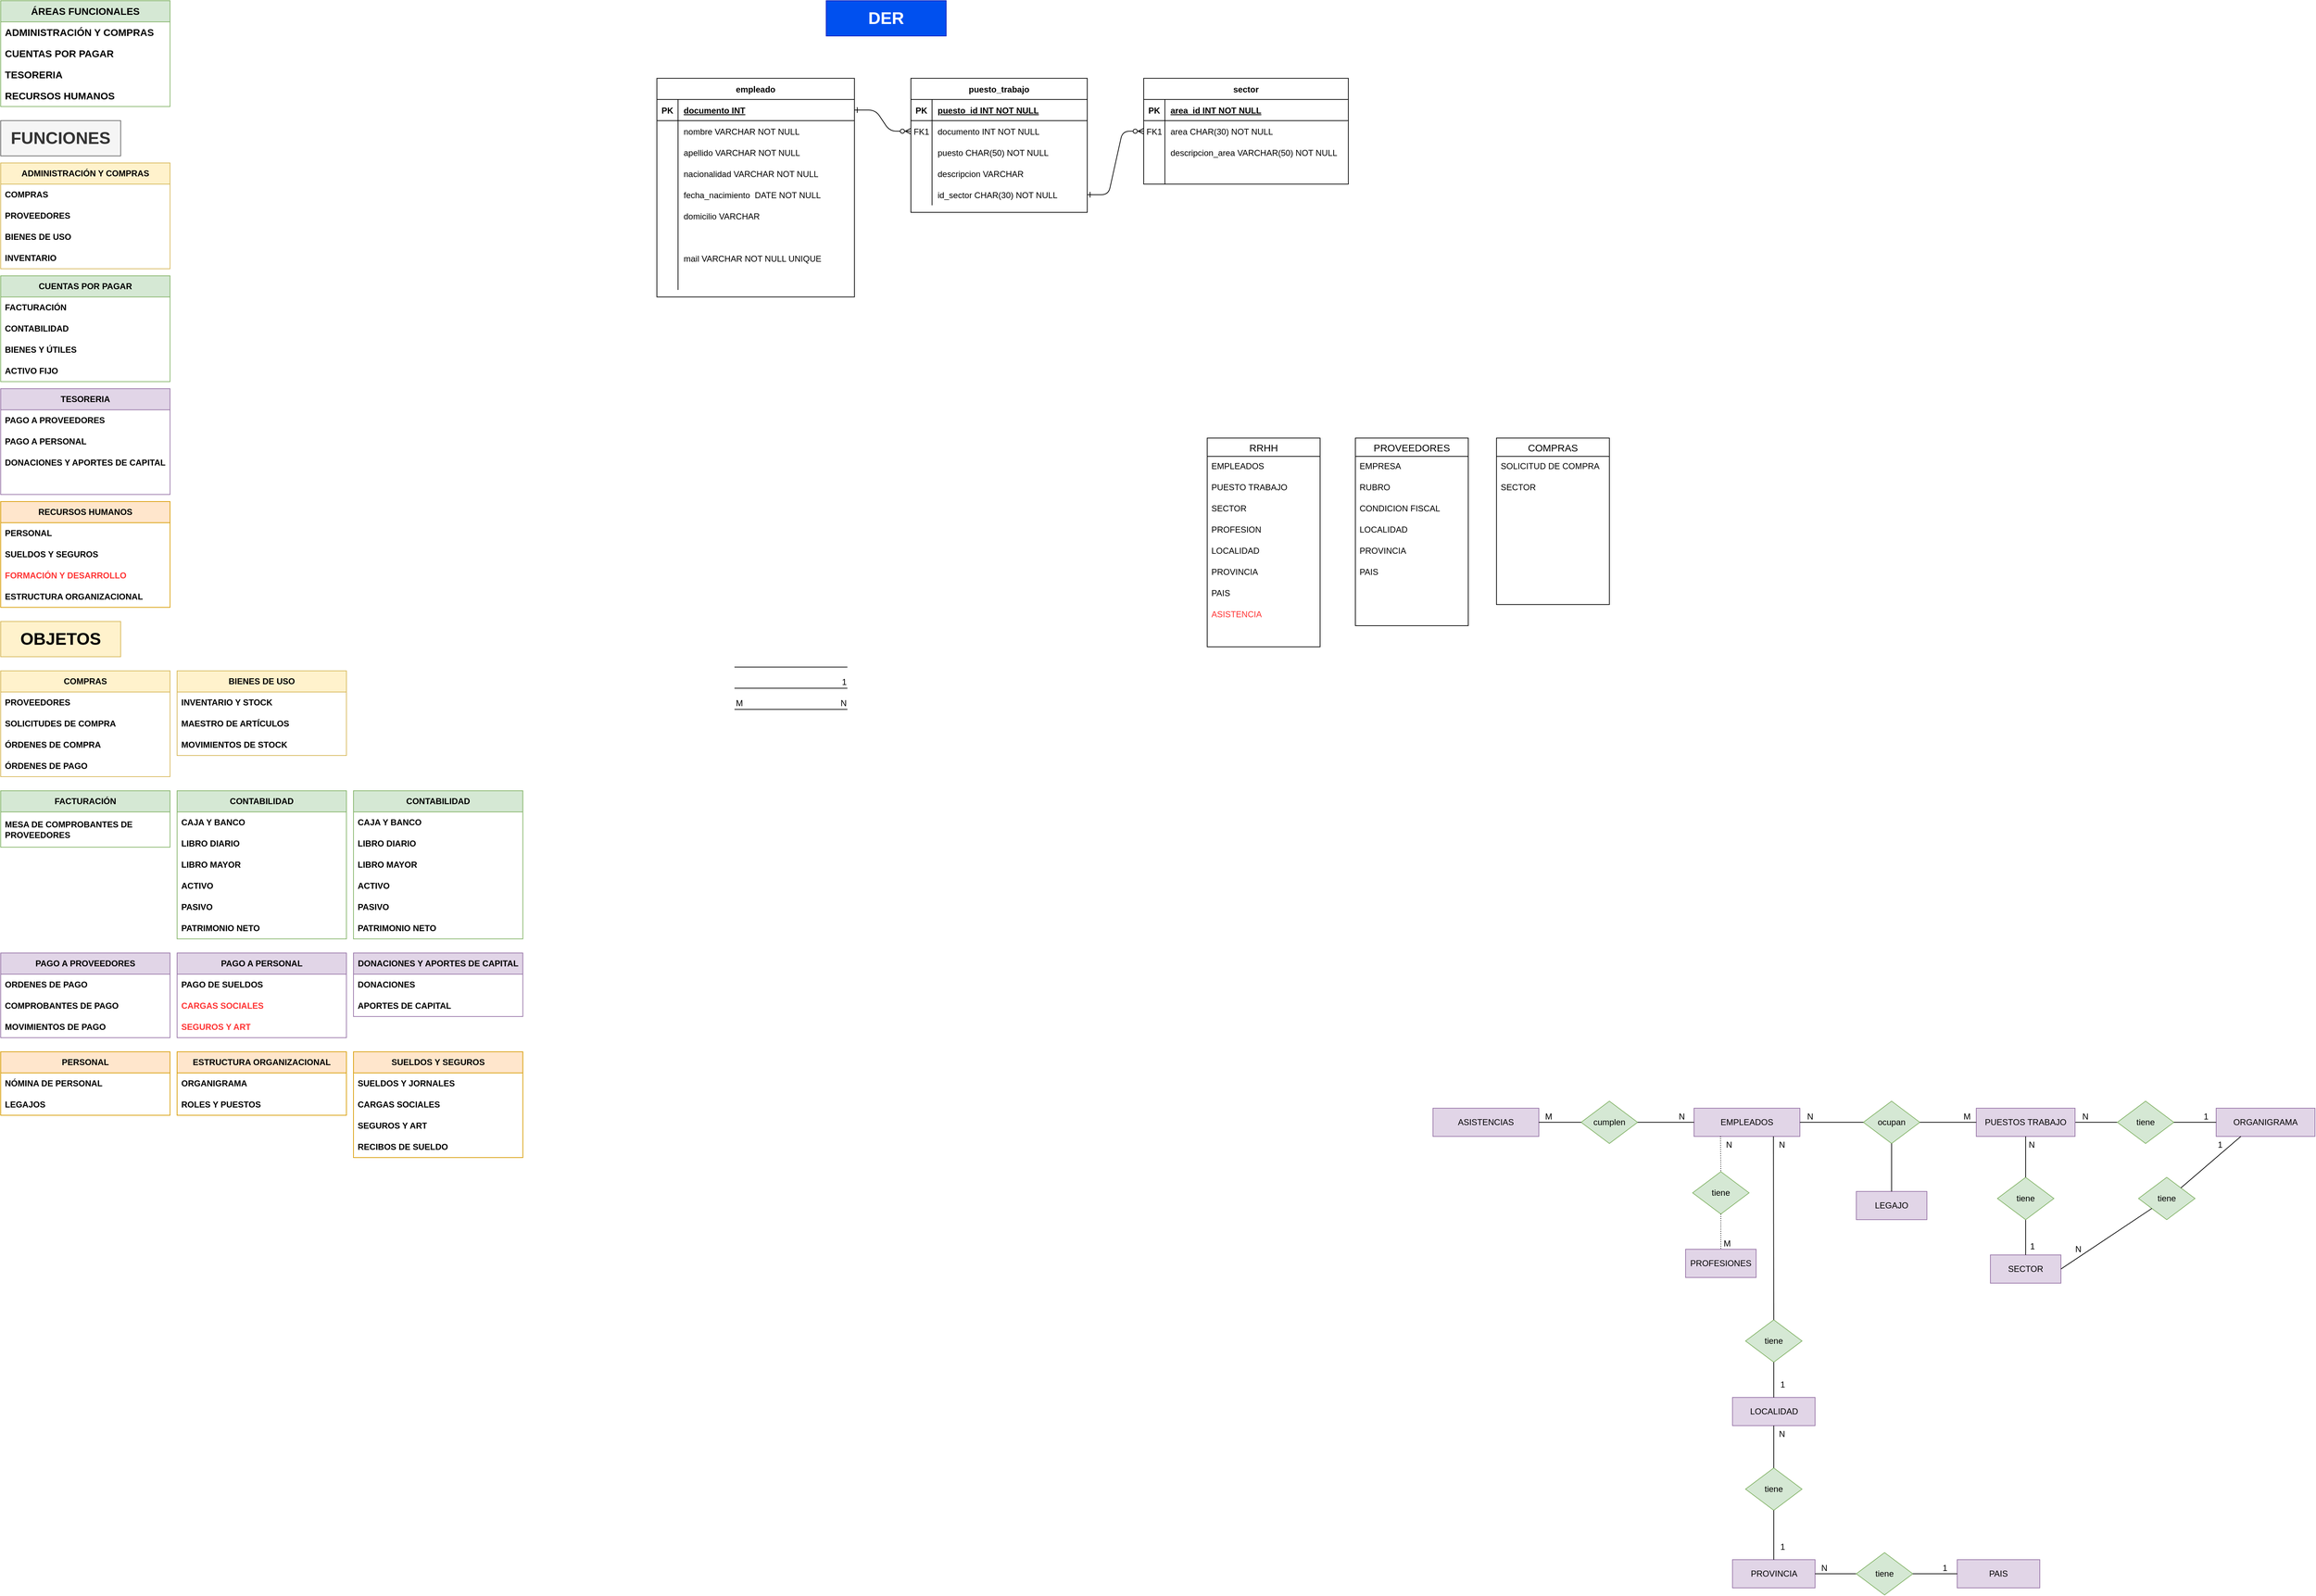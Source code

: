 <mxfile version="26.2.6">
  <diagram id="R2lEEEUBdFMjLlhIrx00" name="Page-1">
    <mxGraphModel grid="1" page="1" gridSize="10" guides="1" tooltips="1" connect="1" arrows="1" fold="1" pageScale="1" pageWidth="850" pageHeight="1100" math="0" shadow="0" extFonts="Permanent Marker^https://fonts.googleapis.com/css?family=Permanent+Marker">
      <root>
        <mxCell id="0" />
        <mxCell id="1" parent="0" />
        <mxCell id="C-vyLk0tnHw3VtMMgP7b-1" value="" style="edgeStyle=entityRelationEdgeStyle;endArrow=ERzeroToMany;startArrow=ERone;endFill=1;startFill=0;" edge="1" parent="1" source="C-vyLk0tnHw3VtMMgP7b-24" target="C-vyLk0tnHw3VtMMgP7b-6">
          <mxGeometry width="100" height="100" relative="1" as="geometry">
            <mxPoint x="340" y="720" as="sourcePoint" />
            <mxPoint x="440" y="620" as="targetPoint" />
          </mxGeometry>
        </mxCell>
        <mxCell id="C-vyLk0tnHw3VtMMgP7b-12" value="" style="edgeStyle=entityRelationEdgeStyle;endArrow=ERzeroToMany;startArrow=ERone;endFill=1;startFill=0;" edge="1" parent="1" source="QvwT-4N9CR64QVLFy98n-94" target="C-vyLk0tnHw3VtMMgP7b-17">
          <mxGeometry width="100" height="100" relative="1" as="geometry">
            <mxPoint x="700" y="765" as="sourcePoint" />
            <mxPoint x="740" y="270" as="targetPoint" />
          </mxGeometry>
        </mxCell>
        <mxCell id="C-vyLk0tnHw3VtMMgP7b-2" value="puesto_trabajo" style="shape=table;startSize=30;container=1;collapsible=1;childLayout=tableLayout;fixedRows=1;rowLines=0;fontStyle=1;align=center;resizeLast=1;" vertex="1" parent="1">
          <mxGeometry x="450" y="120" width="250" height="190" as="geometry" />
        </mxCell>
        <mxCell id="C-vyLk0tnHw3VtMMgP7b-3" value="" style="shape=partialRectangle;collapsible=0;dropTarget=0;pointerEvents=0;fillColor=none;points=[[0,0.5],[1,0.5]];portConstraint=eastwest;top=0;left=0;right=0;bottom=1;" vertex="1" parent="C-vyLk0tnHw3VtMMgP7b-2">
          <mxGeometry y="30" width="250" height="30" as="geometry" />
        </mxCell>
        <mxCell id="C-vyLk0tnHw3VtMMgP7b-4" value="PK" style="shape=partialRectangle;overflow=hidden;connectable=0;fillColor=none;top=0;left=0;bottom=0;right=0;fontStyle=1;" vertex="1" parent="C-vyLk0tnHw3VtMMgP7b-3">
          <mxGeometry width="30" height="30" as="geometry">
            <mxRectangle width="30" height="30" as="alternateBounds" />
          </mxGeometry>
        </mxCell>
        <mxCell id="C-vyLk0tnHw3VtMMgP7b-5" value="puesto_id INT NOT NULL " style="shape=partialRectangle;overflow=hidden;connectable=0;fillColor=none;top=0;left=0;bottom=0;right=0;align=left;spacingLeft=6;fontStyle=5;" vertex="1" parent="C-vyLk0tnHw3VtMMgP7b-3">
          <mxGeometry x="30" width="220" height="30" as="geometry">
            <mxRectangle width="220" height="30" as="alternateBounds" />
          </mxGeometry>
        </mxCell>
        <mxCell id="C-vyLk0tnHw3VtMMgP7b-6" value="" style="shape=partialRectangle;collapsible=0;dropTarget=0;pointerEvents=0;fillColor=none;points=[[0,0.5],[1,0.5]];portConstraint=eastwest;top=0;left=0;right=0;bottom=0;" vertex="1" parent="C-vyLk0tnHw3VtMMgP7b-2">
          <mxGeometry y="60" width="250" height="30" as="geometry" />
        </mxCell>
        <mxCell id="C-vyLk0tnHw3VtMMgP7b-7" value="FK1" style="shape=partialRectangle;overflow=hidden;connectable=0;fillColor=none;top=0;left=0;bottom=0;right=0;" vertex="1" parent="C-vyLk0tnHw3VtMMgP7b-6">
          <mxGeometry width="30" height="30" as="geometry">
            <mxRectangle width="30" height="30" as="alternateBounds" />
          </mxGeometry>
        </mxCell>
        <mxCell id="C-vyLk0tnHw3VtMMgP7b-8" value="documento INT NOT NULL" style="shape=partialRectangle;overflow=hidden;connectable=0;fillColor=none;top=0;left=0;bottom=0;right=0;align=left;spacingLeft=6;" vertex="1" parent="C-vyLk0tnHw3VtMMgP7b-6">
          <mxGeometry x="30" width="220" height="30" as="geometry">
            <mxRectangle width="220" height="30" as="alternateBounds" />
          </mxGeometry>
        </mxCell>
        <mxCell id="QvwT-4N9CR64QVLFy98n-88" style="shape=partialRectangle;collapsible=0;dropTarget=0;pointerEvents=0;fillColor=none;points=[[0,0.5],[1,0.5]];portConstraint=eastwest;top=0;left=0;right=0;bottom=0;" vertex="1" parent="C-vyLk0tnHw3VtMMgP7b-2">
          <mxGeometry y="90" width="250" height="30" as="geometry" />
        </mxCell>
        <mxCell id="QvwT-4N9CR64QVLFy98n-89" style="shape=partialRectangle;overflow=hidden;connectable=0;fillColor=none;top=0;left=0;bottom=0;right=0;" vertex="1" parent="QvwT-4N9CR64QVLFy98n-88">
          <mxGeometry width="30" height="30" as="geometry">
            <mxRectangle width="30" height="30" as="alternateBounds" />
          </mxGeometry>
        </mxCell>
        <mxCell id="QvwT-4N9CR64QVLFy98n-90" value="puesto CHAR(50) NOT NULL" style="shape=partialRectangle;overflow=hidden;connectable=0;fillColor=none;top=0;left=0;bottom=0;right=0;align=left;spacingLeft=6;" vertex="1" parent="QvwT-4N9CR64QVLFy98n-88">
          <mxGeometry x="30" width="220" height="30" as="geometry">
            <mxRectangle width="220" height="30" as="alternateBounds" />
          </mxGeometry>
        </mxCell>
        <mxCell id="QvwT-4N9CR64QVLFy98n-91" style="shape=partialRectangle;collapsible=0;dropTarget=0;pointerEvents=0;fillColor=none;points=[[0,0.5],[1,0.5]];portConstraint=eastwest;top=0;left=0;right=0;bottom=0;" vertex="1" parent="C-vyLk0tnHw3VtMMgP7b-2">
          <mxGeometry y="120" width="250" height="30" as="geometry" />
        </mxCell>
        <mxCell id="QvwT-4N9CR64QVLFy98n-92" style="shape=partialRectangle;overflow=hidden;connectable=0;fillColor=none;top=0;left=0;bottom=0;right=0;" vertex="1" parent="QvwT-4N9CR64QVLFy98n-91">
          <mxGeometry width="30" height="30" as="geometry">
            <mxRectangle width="30" height="30" as="alternateBounds" />
          </mxGeometry>
        </mxCell>
        <mxCell id="QvwT-4N9CR64QVLFy98n-93" value="descripcion VARCHAR" style="shape=partialRectangle;overflow=hidden;connectable=0;fillColor=none;top=0;left=0;bottom=0;right=0;align=left;spacingLeft=6;" vertex="1" parent="QvwT-4N9CR64QVLFy98n-91">
          <mxGeometry x="30" width="220" height="30" as="geometry">
            <mxRectangle width="220" height="30" as="alternateBounds" />
          </mxGeometry>
        </mxCell>
        <mxCell id="QvwT-4N9CR64QVLFy98n-94" style="shape=partialRectangle;collapsible=0;dropTarget=0;pointerEvents=0;fillColor=none;points=[[0,0.5],[1,0.5]];portConstraint=eastwest;top=0;left=0;right=0;bottom=0;" vertex="1" parent="C-vyLk0tnHw3VtMMgP7b-2">
          <mxGeometry y="150" width="250" height="30" as="geometry" />
        </mxCell>
        <mxCell id="QvwT-4N9CR64QVLFy98n-95" style="shape=partialRectangle;overflow=hidden;connectable=0;fillColor=none;top=0;left=0;bottom=0;right=0;" vertex="1" parent="QvwT-4N9CR64QVLFy98n-94">
          <mxGeometry width="30" height="30" as="geometry">
            <mxRectangle width="30" height="30" as="alternateBounds" />
          </mxGeometry>
        </mxCell>
        <mxCell id="QvwT-4N9CR64QVLFy98n-96" value="id_sector CHAR(30) NOT NULL" style="shape=partialRectangle;overflow=hidden;connectable=0;fillColor=none;top=0;left=0;bottom=0;right=0;align=left;spacingLeft=6;" vertex="1" parent="QvwT-4N9CR64QVLFy98n-94">
          <mxGeometry x="30" width="220" height="30" as="geometry">
            <mxRectangle width="220" height="30" as="alternateBounds" />
          </mxGeometry>
        </mxCell>
        <mxCell id="C-vyLk0tnHw3VtMMgP7b-13" value="sector" style="shape=table;startSize=30;container=1;collapsible=1;childLayout=tableLayout;fixedRows=1;rowLines=0;fontStyle=1;align=center;resizeLast=1;" vertex="1" parent="1">
          <mxGeometry x="780" y="120" width="290" height="150" as="geometry" />
        </mxCell>
        <mxCell id="C-vyLk0tnHw3VtMMgP7b-14" value="" style="shape=partialRectangle;collapsible=0;dropTarget=0;pointerEvents=0;fillColor=none;points=[[0,0.5],[1,0.5]];portConstraint=eastwest;top=0;left=0;right=0;bottom=1;" vertex="1" parent="C-vyLk0tnHw3VtMMgP7b-13">
          <mxGeometry y="30" width="290" height="30" as="geometry" />
        </mxCell>
        <mxCell id="C-vyLk0tnHw3VtMMgP7b-15" value="PK" style="shape=partialRectangle;overflow=hidden;connectable=0;fillColor=none;top=0;left=0;bottom=0;right=0;fontStyle=1;" vertex="1" parent="C-vyLk0tnHw3VtMMgP7b-14">
          <mxGeometry width="30" height="30" as="geometry">
            <mxRectangle width="30" height="30" as="alternateBounds" />
          </mxGeometry>
        </mxCell>
        <mxCell id="C-vyLk0tnHw3VtMMgP7b-16" value="area_id INT NOT NULL " style="shape=partialRectangle;overflow=hidden;connectable=0;fillColor=none;top=0;left=0;bottom=0;right=0;align=left;spacingLeft=6;fontStyle=5;" vertex="1" parent="C-vyLk0tnHw3VtMMgP7b-14">
          <mxGeometry x="30" width="260" height="30" as="geometry">
            <mxRectangle width="260" height="30" as="alternateBounds" />
          </mxGeometry>
        </mxCell>
        <mxCell id="C-vyLk0tnHw3VtMMgP7b-17" value="" style="shape=partialRectangle;collapsible=0;dropTarget=0;pointerEvents=0;fillColor=none;points=[[0,0.5],[1,0.5]];portConstraint=eastwest;top=0;left=0;right=0;bottom=0;" vertex="1" parent="C-vyLk0tnHw3VtMMgP7b-13">
          <mxGeometry y="60" width="290" height="30" as="geometry" />
        </mxCell>
        <mxCell id="C-vyLk0tnHw3VtMMgP7b-18" value="FK1" style="shape=partialRectangle;overflow=hidden;connectable=0;fillColor=none;top=0;left=0;bottom=0;right=0;" vertex="1" parent="C-vyLk0tnHw3VtMMgP7b-17">
          <mxGeometry width="30" height="30" as="geometry">
            <mxRectangle width="30" height="30" as="alternateBounds" />
          </mxGeometry>
        </mxCell>
        <mxCell id="C-vyLk0tnHw3VtMMgP7b-19" value="area CHAR(30) NOT NULL" style="shape=partialRectangle;overflow=hidden;connectable=0;fillColor=none;top=0;left=0;bottom=0;right=0;align=left;spacingLeft=6;" vertex="1" parent="C-vyLk0tnHw3VtMMgP7b-17">
          <mxGeometry x="30" width="260" height="30" as="geometry">
            <mxRectangle width="260" height="30" as="alternateBounds" />
          </mxGeometry>
        </mxCell>
        <mxCell id="C-vyLk0tnHw3VtMMgP7b-20" value="" style="shape=partialRectangle;collapsible=0;dropTarget=0;pointerEvents=0;fillColor=none;points=[[0,0.5],[1,0.5]];portConstraint=eastwest;top=0;left=0;right=0;bottom=0;" vertex="1" parent="C-vyLk0tnHw3VtMMgP7b-13">
          <mxGeometry y="90" width="290" height="30" as="geometry" />
        </mxCell>
        <mxCell id="C-vyLk0tnHw3VtMMgP7b-21" value="" style="shape=partialRectangle;overflow=hidden;connectable=0;fillColor=none;top=0;left=0;bottom=0;right=0;" vertex="1" parent="C-vyLk0tnHw3VtMMgP7b-20">
          <mxGeometry width="30" height="30" as="geometry">
            <mxRectangle width="30" height="30" as="alternateBounds" />
          </mxGeometry>
        </mxCell>
        <mxCell id="C-vyLk0tnHw3VtMMgP7b-22" value="descripcion_area VARCHAR(50) NOT NULL" style="shape=partialRectangle;overflow=hidden;connectable=0;fillColor=none;top=0;left=0;bottom=0;right=0;align=left;spacingLeft=6;" vertex="1" parent="C-vyLk0tnHw3VtMMgP7b-20">
          <mxGeometry x="30" width="260" height="30" as="geometry">
            <mxRectangle width="260" height="30" as="alternateBounds" />
          </mxGeometry>
        </mxCell>
        <mxCell id="QvwT-4N9CR64QVLFy98n-110" style="shape=partialRectangle;collapsible=0;dropTarget=0;pointerEvents=0;fillColor=none;points=[[0,0.5],[1,0.5]];portConstraint=eastwest;top=0;left=0;right=0;bottom=0;" vertex="1" parent="C-vyLk0tnHw3VtMMgP7b-13">
          <mxGeometry y="120" width="290" height="30" as="geometry" />
        </mxCell>
        <mxCell id="QvwT-4N9CR64QVLFy98n-111" style="shape=partialRectangle;overflow=hidden;connectable=0;fillColor=none;top=0;left=0;bottom=0;right=0;" vertex="1" parent="QvwT-4N9CR64QVLFy98n-110">
          <mxGeometry width="30" height="30" as="geometry">
            <mxRectangle width="30" height="30" as="alternateBounds" />
          </mxGeometry>
        </mxCell>
        <mxCell id="QvwT-4N9CR64QVLFy98n-112" value="" style="shape=partialRectangle;overflow=hidden;connectable=0;fillColor=none;top=0;left=0;bottom=0;right=0;align=left;spacingLeft=6;" vertex="1" parent="QvwT-4N9CR64QVLFy98n-110">
          <mxGeometry x="30" width="260" height="30" as="geometry">
            <mxRectangle width="260" height="30" as="alternateBounds" />
          </mxGeometry>
        </mxCell>
        <mxCell id="C-vyLk0tnHw3VtMMgP7b-23" value="empleado" style="shape=table;startSize=30;container=1;collapsible=1;childLayout=tableLayout;fixedRows=1;rowLines=0;fontStyle=1;align=center;resizeLast=1;" vertex="1" parent="1">
          <mxGeometry x="90" y="120" width="280" height="310" as="geometry" />
        </mxCell>
        <mxCell id="C-vyLk0tnHw3VtMMgP7b-24" value="" style="shape=partialRectangle;collapsible=0;dropTarget=0;pointerEvents=0;fillColor=none;points=[[0,0.5],[1,0.5]];portConstraint=eastwest;top=0;left=0;right=0;bottom=1;" vertex="1" parent="C-vyLk0tnHw3VtMMgP7b-23">
          <mxGeometry y="30" width="280" height="30" as="geometry" />
        </mxCell>
        <mxCell id="C-vyLk0tnHw3VtMMgP7b-25" value="PK" style="shape=partialRectangle;overflow=hidden;connectable=0;fillColor=none;top=0;left=0;bottom=0;right=0;fontStyle=1;" vertex="1" parent="C-vyLk0tnHw3VtMMgP7b-24">
          <mxGeometry width="30" height="30" as="geometry">
            <mxRectangle width="30" height="30" as="alternateBounds" />
          </mxGeometry>
        </mxCell>
        <mxCell id="C-vyLk0tnHw3VtMMgP7b-26" value="documento INT" style="shape=partialRectangle;overflow=hidden;connectable=0;fillColor=none;top=0;left=0;bottom=0;right=0;align=left;spacingLeft=6;fontStyle=5;" vertex="1" parent="C-vyLk0tnHw3VtMMgP7b-24">
          <mxGeometry x="30" width="250" height="30" as="geometry">
            <mxRectangle width="250" height="30" as="alternateBounds" />
          </mxGeometry>
        </mxCell>
        <mxCell id="C-vyLk0tnHw3VtMMgP7b-27" value="" style="shape=partialRectangle;collapsible=0;dropTarget=0;pointerEvents=0;fillColor=none;points=[[0,0.5],[1,0.5]];portConstraint=eastwest;top=0;left=0;right=0;bottom=0;" vertex="1" parent="C-vyLk0tnHw3VtMMgP7b-23">
          <mxGeometry y="60" width="280" height="30" as="geometry" />
        </mxCell>
        <mxCell id="C-vyLk0tnHw3VtMMgP7b-28" value="" style="shape=partialRectangle;overflow=hidden;connectable=0;fillColor=none;top=0;left=0;bottom=0;right=0;" vertex="1" parent="C-vyLk0tnHw3VtMMgP7b-27">
          <mxGeometry width="30" height="30" as="geometry">
            <mxRectangle width="30" height="30" as="alternateBounds" />
          </mxGeometry>
        </mxCell>
        <mxCell id="C-vyLk0tnHw3VtMMgP7b-29" value="nombre VARCHAR NOT NULL" style="shape=partialRectangle;overflow=hidden;connectable=0;fillColor=none;top=0;left=0;bottom=0;right=0;align=left;spacingLeft=6;" vertex="1" parent="C-vyLk0tnHw3VtMMgP7b-27">
          <mxGeometry x="30" width="250" height="30" as="geometry">
            <mxRectangle width="250" height="30" as="alternateBounds" />
          </mxGeometry>
        </mxCell>
        <mxCell id="QvwT-4N9CR64QVLFy98n-56" style="shape=partialRectangle;collapsible=0;dropTarget=0;pointerEvents=0;fillColor=none;points=[[0,0.5],[1,0.5]];portConstraint=eastwest;top=0;left=0;right=0;bottom=0;" vertex="1" parent="C-vyLk0tnHw3VtMMgP7b-23">
          <mxGeometry y="90" width="280" height="30" as="geometry" />
        </mxCell>
        <mxCell id="QvwT-4N9CR64QVLFy98n-57" style="shape=partialRectangle;overflow=hidden;connectable=0;fillColor=none;top=0;left=0;bottom=0;right=0;" vertex="1" parent="QvwT-4N9CR64QVLFy98n-56">
          <mxGeometry width="30" height="30" as="geometry">
            <mxRectangle width="30" height="30" as="alternateBounds" />
          </mxGeometry>
        </mxCell>
        <mxCell id="QvwT-4N9CR64QVLFy98n-58" value="apellido VARCHAR NOT NULL" style="shape=partialRectangle;overflow=hidden;connectable=0;fillColor=none;top=0;left=0;bottom=0;right=0;align=left;spacingLeft=6;" vertex="1" parent="QvwT-4N9CR64QVLFy98n-56">
          <mxGeometry x="30" width="250" height="30" as="geometry">
            <mxRectangle width="250" height="30" as="alternateBounds" />
          </mxGeometry>
        </mxCell>
        <mxCell id="QvwT-4N9CR64QVLFy98n-53" style="shape=partialRectangle;collapsible=0;dropTarget=0;pointerEvents=0;fillColor=none;points=[[0,0.5],[1,0.5]];portConstraint=eastwest;top=0;left=0;right=0;bottom=0;" vertex="1" parent="C-vyLk0tnHw3VtMMgP7b-23">
          <mxGeometry y="120" width="280" height="30" as="geometry" />
        </mxCell>
        <mxCell id="QvwT-4N9CR64QVLFy98n-54" style="shape=partialRectangle;overflow=hidden;connectable=0;fillColor=none;top=0;left=0;bottom=0;right=0;" vertex="1" parent="QvwT-4N9CR64QVLFy98n-53">
          <mxGeometry width="30" height="30" as="geometry">
            <mxRectangle width="30" height="30" as="alternateBounds" />
          </mxGeometry>
        </mxCell>
        <mxCell id="QvwT-4N9CR64QVLFy98n-55" value="nacionalidad VARCHAR NOT NULL" style="shape=partialRectangle;overflow=hidden;connectable=0;fillColor=none;top=0;left=0;bottom=0;right=0;align=left;spacingLeft=6;" vertex="1" parent="QvwT-4N9CR64QVLFy98n-53">
          <mxGeometry x="30" width="250" height="30" as="geometry">
            <mxRectangle width="250" height="30" as="alternateBounds" />
          </mxGeometry>
        </mxCell>
        <mxCell id="QvwT-4N9CR64QVLFy98n-62" style="shape=partialRectangle;collapsible=0;dropTarget=0;pointerEvents=0;fillColor=none;points=[[0,0.5],[1,0.5]];portConstraint=eastwest;top=0;left=0;right=0;bottom=0;" vertex="1" parent="C-vyLk0tnHw3VtMMgP7b-23">
          <mxGeometry y="150" width="280" height="30" as="geometry" />
        </mxCell>
        <mxCell id="QvwT-4N9CR64QVLFy98n-63" style="shape=partialRectangle;overflow=hidden;connectable=0;fillColor=none;top=0;left=0;bottom=0;right=0;" vertex="1" parent="QvwT-4N9CR64QVLFy98n-62">
          <mxGeometry width="30" height="30" as="geometry">
            <mxRectangle width="30" height="30" as="alternateBounds" />
          </mxGeometry>
        </mxCell>
        <mxCell id="QvwT-4N9CR64QVLFy98n-64" value="fecha_nacimiento  DATE NOT NULL" style="shape=partialRectangle;overflow=hidden;connectable=0;fillColor=none;top=0;left=0;bottom=0;right=0;align=left;spacingLeft=6;" vertex="1" parent="QvwT-4N9CR64QVLFy98n-62">
          <mxGeometry x="30" width="250" height="30" as="geometry">
            <mxRectangle width="250" height="30" as="alternateBounds" />
          </mxGeometry>
        </mxCell>
        <mxCell id="QvwT-4N9CR64QVLFy98n-71" style="shape=partialRectangle;collapsible=0;dropTarget=0;pointerEvents=0;fillColor=none;points=[[0,0.5],[1,0.5]];portConstraint=eastwest;top=0;left=0;right=0;bottom=0;" vertex="1" parent="C-vyLk0tnHw3VtMMgP7b-23">
          <mxGeometry y="180" width="280" height="30" as="geometry" />
        </mxCell>
        <mxCell id="QvwT-4N9CR64QVLFy98n-72" style="shape=partialRectangle;overflow=hidden;connectable=0;fillColor=none;top=0;left=0;bottom=0;right=0;" vertex="1" parent="QvwT-4N9CR64QVLFy98n-71">
          <mxGeometry width="30" height="30" as="geometry">
            <mxRectangle width="30" height="30" as="alternateBounds" />
          </mxGeometry>
        </mxCell>
        <mxCell id="QvwT-4N9CR64QVLFy98n-73" value="domicilio VARCHAR" style="shape=partialRectangle;overflow=hidden;connectable=0;fillColor=none;top=0;left=0;bottom=0;right=0;align=left;spacingLeft=6;" vertex="1" parent="QvwT-4N9CR64QVLFy98n-71">
          <mxGeometry x="30" width="250" height="30" as="geometry">
            <mxRectangle width="250" height="30" as="alternateBounds" />
          </mxGeometry>
        </mxCell>
        <mxCell id="QvwT-4N9CR64QVLFy98n-74" style="shape=partialRectangle;collapsible=0;dropTarget=0;pointerEvents=0;fillColor=none;points=[[0,0.5],[1,0.5]];portConstraint=eastwest;top=0;left=0;right=0;bottom=0;" vertex="1" parent="C-vyLk0tnHw3VtMMgP7b-23">
          <mxGeometry y="210" width="280" height="30" as="geometry" />
        </mxCell>
        <mxCell id="QvwT-4N9CR64QVLFy98n-75" style="shape=partialRectangle;overflow=hidden;connectable=0;fillColor=none;top=0;left=0;bottom=0;right=0;" vertex="1" parent="QvwT-4N9CR64QVLFy98n-74">
          <mxGeometry width="30" height="30" as="geometry">
            <mxRectangle width="30" height="30" as="alternateBounds" />
          </mxGeometry>
        </mxCell>
        <mxCell id="QvwT-4N9CR64QVLFy98n-76" value="" style="shape=partialRectangle;overflow=hidden;connectable=0;fillColor=none;top=0;left=0;bottom=0;right=0;align=left;spacingLeft=6;" vertex="1" parent="QvwT-4N9CR64QVLFy98n-74">
          <mxGeometry x="30" width="250" height="30" as="geometry">
            <mxRectangle width="250" height="30" as="alternateBounds" />
          </mxGeometry>
        </mxCell>
        <mxCell id="QvwT-4N9CR64QVLFy98n-77" style="shape=partialRectangle;collapsible=0;dropTarget=0;pointerEvents=0;fillColor=none;points=[[0,0.5],[1,0.5]];portConstraint=eastwest;top=0;left=0;right=0;bottom=0;" vertex="1" parent="C-vyLk0tnHw3VtMMgP7b-23">
          <mxGeometry y="240" width="280" height="30" as="geometry" />
        </mxCell>
        <mxCell id="QvwT-4N9CR64QVLFy98n-78" style="shape=partialRectangle;overflow=hidden;connectable=0;fillColor=none;top=0;left=0;bottom=0;right=0;" vertex="1" parent="QvwT-4N9CR64QVLFy98n-77">
          <mxGeometry width="30" height="30" as="geometry">
            <mxRectangle width="30" height="30" as="alternateBounds" />
          </mxGeometry>
        </mxCell>
        <mxCell id="QvwT-4N9CR64QVLFy98n-79" value="mail VARCHAR NOT NULL UNIQUE" style="shape=partialRectangle;overflow=hidden;connectable=0;fillColor=none;top=0;left=0;bottom=0;right=0;align=left;spacingLeft=6;" vertex="1" parent="QvwT-4N9CR64QVLFy98n-77">
          <mxGeometry x="30" width="250" height="30" as="geometry">
            <mxRectangle width="250" height="30" as="alternateBounds" />
          </mxGeometry>
        </mxCell>
        <mxCell id="QvwT-4N9CR64QVLFy98n-80" style="shape=partialRectangle;collapsible=0;dropTarget=0;pointerEvents=0;fillColor=none;points=[[0,0.5],[1,0.5]];portConstraint=eastwest;top=0;left=0;right=0;bottom=0;" vertex="1" parent="C-vyLk0tnHw3VtMMgP7b-23">
          <mxGeometry y="270" width="280" height="30" as="geometry" />
        </mxCell>
        <mxCell id="QvwT-4N9CR64QVLFy98n-81" style="shape=partialRectangle;overflow=hidden;connectable=0;fillColor=none;top=0;left=0;bottom=0;right=0;" vertex="1" parent="QvwT-4N9CR64QVLFy98n-80">
          <mxGeometry width="30" height="30" as="geometry">
            <mxRectangle width="30" height="30" as="alternateBounds" />
          </mxGeometry>
        </mxCell>
        <mxCell id="QvwT-4N9CR64QVLFy98n-82" style="shape=partialRectangle;overflow=hidden;connectable=0;fillColor=none;top=0;left=0;bottom=0;right=0;align=left;spacingLeft=6;" vertex="1" parent="QvwT-4N9CR64QVLFy98n-80">
          <mxGeometry x="30" width="250" height="30" as="geometry">
            <mxRectangle width="250" height="30" as="alternateBounds" />
          </mxGeometry>
        </mxCell>
        <mxCell id="UyNLpzkJqbIomenQWB4C-1" value="ÁREAS FUNCIONALES" style="swimlane;fontStyle=1;childLayout=stackLayout;horizontal=1;startSize=30;horizontalStack=0;resizeParent=1;resizeParentMax=0;resizeLast=0;collapsible=1;marginBottom=0;whiteSpace=wrap;html=1;fontSize=14;fillColor=#d5e8d4;strokeColor=#82b366;" vertex="1" parent="1">
          <mxGeometry x="-840" y="10" width="240" height="150" as="geometry" />
        </mxCell>
        <mxCell id="UyNLpzkJqbIomenQWB4C-4" value="ADMINISTRACIÓN Y COMPRAS" style="text;strokeColor=none;fillColor=none;align=left;verticalAlign=middle;spacingLeft=4;spacingRight=4;overflow=hidden;points=[[0,0.5],[1,0.5]];portConstraint=eastwest;rotatable=0;whiteSpace=wrap;html=1;fontStyle=1;fontSize=14;" vertex="1" parent="UyNLpzkJqbIomenQWB4C-1">
          <mxGeometry y="30" width="240" height="30" as="geometry" />
        </mxCell>
        <mxCell id="UyNLpzkJqbIomenQWB4C-9" value="CUENTAS POR PAGAR" style="text;strokeColor=none;fillColor=none;align=left;verticalAlign=middle;spacingLeft=4;spacingRight=4;overflow=hidden;points=[[0,0.5],[1,0.5]];portConstraint=eastwest;rotatable=0;whiteSpace=wrap;html=1;fontStyle=1;fontSize=14;" vertex="1" parent="UyNLpzkJqbIomenQWB4C-1">
          <mxGeometry y="60" width="240" height="30" as="geometry" />
        </mxCell>
        <mxCell id="UyNLpzkJqbIomenQWB4C-8" value="TESORERIA" style="text;strokeColor=none;fillColor=none;align=left;verticalAlign=middle;spacingLeft=4;spacingRight=4;overflow=hidden;points=[[0,0.5],[1,0.5]];portConstraint=eastwest;rotatable=0;whiteSpace=wrap;html=1;fontStyle=1;fontSize=14;" vertex="1" parent="UyNLpzkJqbIomenQWB4C-1">
          <mxGeometry y="90" width="240" height="30" as="geometry" />
        </mxCell>
        <mxCell id="UyNLpzkJqbIomenQWB4C-7" value="RECURSOS HUMANOS" style="text;strokeColor=none;fillColor=none;align=left;verticalAlign=middle;spacingLeft=4;spacingRight=4;overflow=hidden;points=[[0,0.5],[1,0.5]];portConstraint=eastwest;rotatable=0;whiteSpace=wrap;html=1;fontStyle=1;fontSize=14;" vertex="1" parent="UyNLpzkJqbIomenQWB4C-1">
          <mxGeometry y="120" width="240" height="30" as="geometry" />
        </mxCell>
        <mxCell id="UyNLpzkJqbIomenQWB4C-5" value="FUNCIONES" style="text;html=1;align=center;verticalAlign=middle;whiteSpace=wrap;rounded=0;fillColor=#f5f5f5;strokeColor=#666666;fontSize=24;fontStyle=1;fontColor=#333333;" vertex="1" parent="1">
          <mxGeometry x="-840" y="180" width="170" height="50" as="geometry" />
        </mxCell>
        <mxCell id="UyNLpzkJqbIomenQWB4C-11" value="&lt;span style=&quot;color: rgb(0, 0, 0); font-family: Helvetica; font-size: 12px; font-style: normal; font-variant-ligatures: normal; font-variant-caps: normal; font-weight: 700; letter-spacing: normal; orphans: 2; text-align: left; text-indent: 0px; text-transform: none; widows: 2; word-spacing: 0px; -webkit-text-stroke-width: 0px; white-space: normal; text-decoration-thickness: initial; text-decoration-style: initial; text-decoration-color: initial; float: none; display: inline !important;&quot;&gt;ADMINISTRACIÓN Y COMPRAS&lt;/span&gt;" style="swimlane;fontStyle=1;childLayout=stackLayout;horizontal=1;startSize=30;horizontalStack=0;resizeParent=1;resizeParentMax=0;resizeLast=0;collapsible=1;marginBottom=0;whiteSpace=wrap;html=1;labelBackgroundColor=none;fillColor=#fff2cc;strokeColor=#d6b656;" vertex="1" parent="1">
          <mxGeometry x="-840" y="240" width="240" height="150" as="geometry" />
        </mxCell>
        <mxCell id="UyNLpzkJqbIomenQWB4C-12" value="COMPRAS" style="text;strokeColor=none;fillColor=none;align=left;verticalAlign=middle;spacingLeft=4;spacingRight=4;overflow=hidden;points=[[0,0.5],[1,0.5]];portConstraint=eastwest;rotatable=0;whiteSpace=wrap;html=1;fontStyle=1" vertex="1" parent="UyNLpzkJqbIomenQWB4C-11">
          <mxGeometry y="30" width="240" height="30" as="geometry" />
        </mxCell>
        <mxCell id="UyNLpzkJqbIomenQWB4C-18" value="PROVEEDORES" style="text;strokeColor=none;fillColor=none;align=left;verticalAlign=middle;spacingLeft=4;spacingRight=4;overflow=hidden;points=[[0,0.5],[1,0.5]];portConstraint=eastwest;rotatable=0;whiteSpace=wrap;html=1;fontStyle=1" vertex="1" parent="UyNLpzkJqbIomenQWB4C-11">
          <mxGeometry y="60" width="240" height="30" as="geometry" />
        </mxCell>
        <mxCell id="UyNLpzkJqbIomenQWB4C-30" value="BIENES DE USO" style="text;strokeColor=none;fillColor=none;align=left;verticalAlign=middle;spacingLeft=4;spacingRight=4;overflow=hidden;points=[[0,0.5],[1,0.5]];portConstraint=eastwest;rotatable=0;whiteSpace=wrap;html=1;fontStyle=1" vertex="1" parent="UyNLpzkJqbIomenQWB4C-11">
          <mxGeometry y="90" width="240" height="30" as="geometry" />
        </mxCell>
        <mxCell id="UyNLpzkJqbIomenQWB4C-17" value="INVENTARIO" style="text;strokeColor=none;fillColor=none;align=left;verticalAlign=middle;spacingLeft=4;spacingRight=4;overflow=hidden;points=[[0,0.5],[1,0.5]];portConstraint=eastwest;rotatable=0;whiteSpace=wrap;html=1;fontStyle=1" vertex="1" parent="UyNLpzkJqbIomenQWB4C-11">
          <mxGeometry y="120" width="240" height="30" as="geometry" />
        </mxCell>
        <mxCell id="UyNLpzkJqbIomenQWB4C-19" value="CUENTAS POR PAGAR" style="swimlane;fontStyle=1;childLayout=stackLayout;horizontal=1;startSize=30;horizontalStack=0;resizeParent=1;resizeParentMax=0;resizeLast=0;collapsible=1;marginBottom=0;whiteSpace=wrap;html=1;fillColor=#d5e8d4;strokeColor=#82b366;" vertex="1" parent="1">
          <mxGeometry x="-840" y="400" width="240" height="150" as="geometry" />
        </mxCell>
        <mxCell id="UyNLpzkJqbIomenQWB4C-20" value="FACTURACIÓN" style="text;strokeColor=none;fillColor=none;align=left;verticalAlign=middle;spacingLeft=4;spacingRight=4;overflow=hidden;points=[[0,0.5],[1,0.5]];portConstraint=eastwest;rotatable=0;whiteSpace=wrap;html=1;fontStyle=1" vertex="1" parent="UyNLpzkJqbIomenQWB4C-19">
          <mxGeometry y="30" width="240" height="30" as="geometry" />
        </mxCell>
        <mxCell id="UyNLpzkJqbIomenQWB4C-21" value="CONTABILIDAD" style="text;strokeColor=none;fillColor=none;align=left;verticalAlign=middle;spacingLeft=4;spacingRight=4;overflow=hidden;points=[[0,0.5],[1,0.5]];portConstraint=eastwest;rotatable=0;whiteSpace=wrap;html=1;fontStyle=1" vertex="1" parent="UyNLpzkJqbIomenQWB4C-19">
          <mxGeometry y="60" width="240" height="30" as="geometry" />
        </mxCell>
        <mxCell id="UyNLpzkJqbIomenQWB4C-22" value="BIENES Y ÚTILES" style="text;strokeColor=none;fillColor=none;align=left;verticalAlign=middle;spacingLeft=4;spacingRight=4;overflow=hidden;points=[[0,0.5],[1,0.5]];portConstraint=eastwest;rotatable=0;whiteSpace=wrap;html=1;fontStyle=1" vertex="1" parent="UyNLpzkJqbIomenQWB4C-19">
          <mxGeometry y="90" width="240" height="30" as="geometry" />
        </mxCell>
        <mxCell id="UyNLpzkJqbIomenQWB4C-23" value="ACTIVO FIJO" style="text;strokeColor=none;fillColor=none;align=left;verticalAlign=middle;spacingLeft=4;spacingRight=4;overflow=hidden;points=[[0,0.5],[1,0.5]];portConstraint=eastwest;rotatable=0;whiteSpace=wrap;html=1;fontStyle=1" vertex="1" parent="UyNLpzkJqbIomenQWB4C-19">
          <mxGeometry y="120" width="240" height="30" as="geometry" />
        </mxCell>
        <mxCell id="UyNLpzkJqbIomenQWB4C-24" value="TESORERIA" style="swimlane;fontStyle=1;childLayout=stackLayout;horizontal=1;startSize=30;horizontalStack=0;resizeParent=1;resizeParentMax=0;resizeLast=0;collapsible=1;marginBottom=0;whiteSpace=wrap;html=1;fillColor=#e1d5e7;strokeColor=#9673a6;" vertex="1" parent="1">
          <mxGeometry x="-840" y="560" width="240" height="150" as="geometry" />
        </mxCell>
        <mxCell id="UyNLpzkJqbIomenQWB4C-25" value="PAGO A PROVEEDORES" style="text;strokeColor=none;fillColor=none;align=left;verticalAlign=middle;spacingLeft=4;spacingRight=4;overflow=hidden;points=[[0,0.5],[1,0.5]];portConstraint=eastwest;rotatable=0;whiteSpace=wrap;html=1;fontStyle=1" vertex="1" parent="UyNLpzkJqbIomenQWB4C-24">
          <mxGeometry y="30" width="240" height="30" as="geometry" />
        </mxCell>
        <mxCell id="UyNLpzkJqbIomenQWB4C-26" value="PAGO A PERSONAL" style="text;strokeColor=none;fillColor=none;align=left;verticalAlign=middle;spacingLeft=4;spacingRight=4;overflow=hidden;points=[[0,0.5],[1,0.5]];portConstraint=eastwest;rotatable=0;whiteSpace=wrap;html=1;fontStyle=1" vertex="1" parent="UyNLpzkJqbIomenQWB4C-24">
          <mxGeometry y="60" width="240" height="30" as="geometry" />
        </mxCell>
        <mxCell id="UyNLpzkJqbIomenQWB4C-27" value="DONACIONES Y APORTES DE CAPITAL" style="text;strokeColor=none;fillColor=none;align=left;verticalAlign=middle;spacingLeft=4;spacingRight=4;overflow=hidden;points=[[0,0.5],[1,0.5]];portConstraint=eastwest;rotatable=0;whiteSpace=wrap;html=1;fontStyle=1" vertex="1" parent="UyNLpzkJqbIomenQWB4C-24">
          <mxGeometry y="90" width="240" height="30" as="geometry" />
        </mxCell>
        <mxCell id="UyNLpzkJqbIomenQWB4C-28" style="text;strokeColor=none;fillColor=none;align=left;verticalAlign=middle;spacingLeft=4;spacingRight=4;overflow=hidden;points=[[0,0.5],[1,0.5]];portConstraint=eastwest;rotatable=0;whiteSpace=wrap;html=1;fontStyle=1" vertex="1" parent="UyNLpzkJqbIomenQWB4C-24">
          <mxGeometry y="120" width="240" height="30" as="geometry" />
        </mxCell>
        <mxCell id="UyNLpzkJqbIomenQWB4C-31" value="RECURSOS HUMANOS" style="swimlane;fontStyle=1;childLayout=stackLayout;horizontal=1;startSize=30;horizontalStack=0;resizeParent=1;resizeParentMax=0;resizeLast=0;collapsible=1;marginBottom=0;whiteSpace=wrap;html=1;fillColor=#ffe6cc;strokeColor=#d79b00;" vertex="1" parent="1">
          <mxGeometry x="-840" y="720" width="240" height="150" as="geometry" />
        </mxCell>
        <mxCell id="UyNLpzkJqbIomenQWB4C-32" value="PERSONAL" style="text;strokeColor=none;fillColor=none;align=left;verticalAlign=middle;spacingLeft=4;spacingRight=4;overflow=hidden;points=[[0,0.5],[1,0.5]];portConstraint=eastwest;rotatable=0;whiteSpace=wrap;html=1;fontStyle=1" vertex="1" parent="UyNLpzkJqbIomenQWB4C-31">
          <mxGeometry y="30" width="240" height="30" as="geometry" />
        </mxCell>
        <mxCell id="UyNLpzkJqbIomenQWB4C-33" value="SUELDOS Y SEGUROS" style="text;strokeColor=none;fillColor=none;align=left;verticalAlign=middle;spacingLeft=4;spacingRight=4;overflow=hidden;points=[[0,0.5],[1,0.5]];portConstraint=eastwest;rotatable=0;whiteSpace=wrap;html=1;fontStyle=1" vertex="1" parent="UyNLpzkJqbIomenQWB4C-31">
          <mxGeometry y="60" width="240" height="30" as="geometry" />
        </mxCell>
        <mxCell id="UyNLpzkJqbIomenQWB4C-34" value="FORMACIÓN Y DESARROLLO" style="text;strokeColor=none;fillColor=none;align=left;verticalAlign=middle;spacingLeft=4;spacingRight=4;overflow=hidden;points=[[0,0.5],[1,0.5]];portConstraint=eastwest;rotatable=0;whiteSpace=wrap;html=1;fontStyle=1;fontColor=#FF3333;" vertex="1" parent="UyNLpzkJqbIomenQWB4C-31">
          <mxGeometry y="90" width="240" height="30" as="geometry" />
        </mxCell>
        <mxCell id="UyNLpzkJqbIomenQWB4C-35" value="ESTRUCTURA ORGANIZACIONAL" style="text;strokeColor=none;fillColor=none;align=left;verticalAlign=middle;spacingLeft=4;spacingRight=4;overflow=hidden;points=[[0,0.5],[1,0.5]];portConstraint=eastwest;rotatable=0;whiteSpace=wrap;html=1;fontStyle=1" vertex="1" parent="UyNLpzkJqbIomenQWB4C-31">
          <mxGeometry y="120" width="240" height="30" as="geometry" />
        </mxCell>
        <mxCell id="UyNLpzkJqbIomenQWB4C-36" value="COMPRAS" style="swimlane;fontStyle=1;childLayout=stackLayout;horizontal=1;startSize=30;horizontalStack=0;resizeParent=1;resizeParentMax=0;resizeLast=0;collapsible=1;marginBottom=0;whiteSpace=wrap;html=1;labelBackgroundColor=none;fillColor=#fff2cc;strokeColor=#d6b656;" vertex="1" parent="1">
          <mxGeometry x="-840" y="960" width="240" height="150" as="geometry" />
        </mxCell>
        <mxCell id="UyNLpzkJqbIomenQWB4C-52" value="PROVEEDORES" style="text;strokeColor=none;fillColor=none;align=left;verticalAlign=middle;spacingLeft=4;spacingRight=4;overflow=hidden;points=[[0,0.5],[1,0.5]];portConstraint=eastwest;rotatable=0;whiteSpace=wrap;html=1;fontStyle=1" vertex="1" parent="UyNLpzkJqbIomenQWB4C-36">
          <mxGeometry y="30" width="240" height="30" as="geometry" />
        </mxCell>
        <mxCell id="UyNLpzkJqbIomenQWB4C-37" value="SOLICITUDES DE COMPRA" style="text;strokeColor=none;fillColor=none;align=left;verticalAlign=middle;spacingLeft=4;spacingRight=4;overflow=hidden;points=[[0,0.5],[1,0.5]];portConstraint=eastwest;rotatable=0;whiteSpace=wrap;html=1;fontStyle=1" vertex="1" parent="UyNLpzkJqbIomenQWB4C-36">
          <mxGeometry y="60" width="240" height="30" as="geometry" />
        </mxCell>
        <mxCell id="UyNLpzkJqbIomenQWB4C-38" value="ÓRDENES DE COMPRA" style="text;strokeColor=none;fillColor=none;align=left;verticalAlign=middle;spacingLeft=4;spacingRight=4;overflow=hidden;points=[[0,0.5],[1,0.5]];portConstraint=eastwest;rotatable=0;whiteSpace=wrap;html=1;fontStyle=1" vertex="1" parent="UyNLpzkJqbIomenQWB4C-36">
          <mxGeometry y="90" width="240" height="30" as="geometry" />
        </mxCell>
        <mxCell id="UyNLpzkJqbIomenQWB4C-39" value="ÓRDENES DE PAGO" style="text;strokeColor=none;fillColor=none;align=left;verticalAlign=middle;spacingLeft=4;spacingRight=4;overflow=hidden;points=[[0,0.5],[1,0.5]];portConstraint=eastwest;rotatable=0;whiteSpace=wrap;html=1;fontStyle=1" vertex="1" parent="UyNLpzkJqbIomenQWB4C-36">
          <mxGeometry y="120" width="240" height="30" as="geometry" />
        </mxCell>
        <mxCell id="UyNLpzkJqbIomenQWB4C-47" value="OBJETOS" style="text;html=1;align=center;verticalAlign=middle;whiteSpace=wrap;rounded=0;fillColor=#fff2cc;strokeColor=#d6b656;fontSize=24;fontStyle=1" vertex="1" parent="1">
          <mxGeometry x="-840" y="890" width="170" height="50" as="geometry" />
        </mxCell>
        <mxCell id="UyNLpzkJqbIomenQWB4C-48" value="BIENES DE USO" style="swimlane;fontStyle=1;childLayout=stackLayout;horizontal=1;startSize=30;horizontalStack=0;resizeParent=1;resizeParentMax=0;resizeLast=0;collapsible=1;marginBottom=0;whiteSpace=wrap;html=1;labelBackgroundColor=none;fillColor=#fff2cc;strokeColor=#d6b656;" vertex="1" parent="1">
          <mxGeometry x="-590" y="960" width="240" height="120" as="geometry" />
        </mxCell>
        <mxCell id="UyNLpzkJqbIomenQWB4C-49" value="INVENTARIO Y STOCK" style="text;strokeColor=none;fillColor=none;align=left;verticalAlign=middle;spacingLeft=4;spacingRight=4;overflow=hidden;points=[[0,0.5],[1,0.5]];portConstraint=eastwest;rotatable=0;whiteSpace=wrap;html=1;fontStyle=1" vertex="1" parent="UyNLpzkJqbIomenQWB4C-48">
          <mxGeometry y="30" width="240" height="30" as="geometry" />
        </mxCell>
        <mxCell id="UyNLpzkJqbIomenQWB4C-50" value="MAESTRO DE ARTÍCULOS" style="text;strokeColor=none;fillColor=none;align=left;verticalAlign=middle;spacingLeft=4;spacingRight=4;overflow=hidden;points=[[0,0.5],[1,0.5]];portConstraint=eastwest;rotatable=0;whiteSpace=wrap;html=1;fontStyle=1" vertex="1" parent="UyNLpzkJqbIomenQWB4C-48">
          <mxGeometry y="60" width="240" height="30" as="geometry" />
        </mxCell>
        <mxCell id="UyNLpzkJqbIomenQWB4C-51" value="MOVIMIENTOS DE STOCK" style="text;strokeColor=none;fillColor=none;align=left;verticalAlign=middle;spacingLeft=4;spacingRight=4;overflow=hidden;points=[[0,0.5],[1,0.5]];portConstraint=eastwest;rotatable=0;whiteSpace=wrap;html=1;fontStyle=1" vertex="1" parent="UyNLpzkJqbIomenQWB4C-48">
          <mxGeometry y="90" width="240" height="30" as="geometry" />
        </mxCell>
        <mxCell id="UyNLpzkJqbIomenQWB4C-53" value="FACTURACIÓN" style="swimlane;fontStyle=1;childLayout=stackLayout;horizontal=1;startSize=30;horizontalStack=0;resizeParent=1;resizeParentMax=0;resizeLast=0;collapsible=1;marginBottom=0;whiteSpace=wrap;html=1;labelBackgroundColor=none;fillColor=#d5e8d4;strokeColor=#82b366;" vertex="1" parent="1">
          <mxGeometry x="-840" y="1130" width="240" height="80" as="geometry" />
        </mxCell>
        <mxCell id="UyNLpzkJqbIomenQWB4C-54" value="MESA DE COMPROBANTES DE PROVEEDORES" style="text;strokeColor=none;fillColor=none;align=left;verticalAlign=middle;spacingLeft=4;spacingRight=4;overflow=hidden;points=[[0,0.5],[1,0.5]];portConstraint=eastwest;rotatable=0;whiteSpace=wrap;html=1;fontStyle=1" vertex="1" parent="UyNLpzkJqbIomenQWB4C-53">
          <mxGeometry y="30" width="240" height="50" as="geometry" />
        </mxCell>
        <mxCell id="QvwT-4N9CR64QVLFy98n-1" value="CONTABILIDAD" style="swimlane;fontStyle=1;childLayout=stackLayout;horizontal=1;startSize=30;horizontalStack=0;resizeParent=1;resizeParentMax=0;resizeLast=0;collapsible=1;marginBottom=0;whiteSpace=wrap;html=1;labelBackgroundColor=none;fillColor=#d5e8d4;strokeColor=#82b366;" vertex="1" parent="1">
          <mxGeometry x="-590" y="1130" width="240" height="210" as="geometry" />
        </mxCell>
        <mxCell id="QvwT-4N9CR64QVLFy98n-2" value="CAJA Y BANCO" style="text;strokeColor=none;fillColor=none;align=left;verticalAlign=middle;spacingLeft=4;spacingRight=4;overflow=hidden;points=[[0,0.5],[1,0.5]];portConstraint=eastwest;rotatable=0;whiteSpace=wrap;html=1;fontStyle=1" vertex="1" parent="QvwT-4N9CR64QVLFy98n-1">
          <mxGeometry y="30" width="240" height="30" as="geometry" />
        </mxCell>
        <mxCell id="QvwT-4N9CR64QVLFy98n-5" value="LIBRO DIARIO" style="text;strokeColor=none;fillColor=none;align=left;verticalAlign=middle;spacingLeft=4;spacingRight=4;overflow=hidden;points=[[0,0.5],[1,0.5]];portConstraint=eastwest;rotatable=0;whiteSpace=wrap;html=1;fontStyle=1" vertex="1" parent="QvwT-4N9CR64QVLFy98n-1">
          <mxGeometry y="60" width="240" height="30" as="geometry" />
        </mxCell>
        <mxCell id="QvwT-4N9CR64QVLFy98n-4" value="LIBRO MAYOR" style="text;strokeColor=none;fillColor=none;align=left;verticalAlign=middle;spacingLeft=4;spacingRight=4;overflow=hidden;points=[[0,0.5],[1,0.5]];portConstraint=eastwest;rotatable=0;whiteSpace=wrap;html=1;fontStyle=1" vertex="1" parent="QvwT-4N9CR64QVLFy98n-1">
          <mxGeometry y="90" width="240" height="30" as="geometry" />
        </mxCell>
        <mxCell id="QvwT-4N9CR64QVLFy98n-11" value="ACTIVO" style="text;strokeColor=none;fillColor=none;align=left;verticalAlign=middle;spacingLeft=4;spacingRight=4;overflow=hidden;points=[[0,0.5],[1,0.5]];portConstraint=eastwest;rotatable=0;whiteSpace=wrap;html=1;fontStyle=1" vertex="1" parent="QvwT-4N9CR64QVLFy98n-1">
          <mxGeometry y="120" width="240" height="30" as="geometry" />
        </mxCell>
        <mxCell id="QvwT-4N9CR64QVLFy98n-10" value="PASIVO" style="text;strokeColor=none;fillColor=none;align=left;verticalAlign=middle;spacingLeft=4;spacingRight=4;overflow=hidden;points=[[0,0.5],[1,0.5]];portConstraint=eastwest;rotatable=0;whiteSpace=wrap;html=1;fontStyle=1" vertex="1" parent="QvwT-4N9CR64QVLFy98n-1">
          <mxGeometry y="150" width="240" height="30" as="geometry" />
        </mxCell>
        <mxCell id="QvwT-4N9CR64QVLFy98n-9" value="PATRIMONIO NETO" style="text;strokeColor=none;fillColor=none;align=left;verticalAlign=middle;spacingLeft=4;spacingRight=4;overflow=hidden;points=[[0,0.5],[1,0.5]];portConstraint=eastwest;rotatable=0;whiteSpace=wrap;html=1;fontStyle=1" vertex="1" parent="QvwT-4N9CR64QVLFy98n-1">
          <mxGeometry y="180" width="240" height="30" as="geometry" />
        </mxCell>
        <mxCell id="QvwT-4N9CR64QVLFy98n-3" value="DER" style="text;html=1;align=center;verticalAlign=middle;whiteSpace=wrap;rounded=0;fillColor=#0050ef;strokeColor=#001DBC;fontSize=24;fontStyle=1;fontColor=#ffffff;" vertex="1" parent="1">
          <mxGeometry x="330" y="10" width="170" height="50" as="geometry" />
        </mxCell>
        <mxCell id="QvwT-4N9CR64QVLFy98n-12" value="CONTABILIDAD" style="swimlane;fontStyle=1;childLayout=stackLayout;horizontal=1;startSize=30;horizontalStack=0;resizeParent=1;resizeParentMax=0;resizeLast=0;collapsible=1;marginBottom=0;whiteSpace=wrap;html=1;labelBackgroundColor=none;fillColor=#d5e8d4;strokeColor=#82b366;" vertex="1" parent="1">
          <mxGeometry x="-340" y="1130" width="240" height="210" as="geometry">
            <mxRectangle x="-340" y="1130" width="130" height="30" as="alternateBounds" />
          </mxGeometry>
        </mxCell>
        <mxCell id="QvwT-4N9CR64QVLFy98n-13" value="CAJA Y BANCO" style="text;strokeColor=none;fillColor=none;align=left;verticalAlign=middle;spacingLeft=4;spacingRight=4;overflow=hidden;points=[[0,0.5],[1,0.5]];portConstraint=eastwest;rotatable=0;whiteSpace=wrap;html=1;fontStyle=1" vertex="1" parent="QvwT-4N9CR64QVLFy98n-12">
          <mxGeometry y="30" width="240" height="30" as="geometry" />
        </mxCell>
        <mxCell id="QvwT-4N9CR64QVLFy98n-14" value="LIBRO DIARIO" style="text;strokeColor=none;fillColor=none;align=left;verticalAlign=middle;spacingLeft=4;spacingRight=4;overflow=hidden;points=[[0,0.5],[1,0.5]];portConstraint=eastwest;rotatable=0;whiteSpace=wrap;html=1;fontStyle=1" vertex="1" parent="QvwT-4N9CR64QVLFy98n-12">
          <mxGeometry y="60" width="240" height="30" as="geometry" />
        </mxCell>
        <mxCell id="QvwT-4N9CR64QVLFy98n-15" value="LIBRO MAYOR" style="text;strokeColor=none;fillColor=none;align=left;verticalAlign=middle;spacingLeft=4;spacingRight=4;overflow=hidden;points=[[0,0.5],[1,0.5]];portConstraint=eastwest;rotatable=0;whiteSpace=wrap;html=1;fontStyle=1" vertex="1" parent="QvwT-4N9CR64QVLFy98n-12">
          <mxGeometry y="90" width="240" height="30" as="geometry" />
        </mxCell>
        <mxCell id="QvwT-4N9CR64QVLFy98n-16" value="ACTIVO" style="text;strokeColor=none;fillColor=none;align=left;verticalAlign=middle;spacingLeft=4;spacingRight=4;overflow=hidden;points=[[0,0.5],[1,0.5]];portConstraint=eastwest;rotatable=0;whiteSpace=wrap;html=1;fontStyle=1" vertex="1" parent="QvwT-4N9CR64QVLFy98n-12">
          <mxGeometry y="120" width="240" height="30" as="geometry" />
        </mxCell>
        <mxCell id="QvwT-4N9CR64QVLFy98n-17" value="PASIVO" style="text;strokeColor=none;fillColor=none;align=left;verticalAlign=middle;spacingLeft=4;spacingRight=4;overflow=hidden;points=[[0,0.5],[1,0.5]];portConstraint=eastwest;rotatable=0;whiteSpace=wrap;html=1;fontStyle=1" vertex="1" parent="QvwT-4N9CR64QVLFy98n-12">
          <mxGeometry y="150" width="240" height="30" as="geometry" />
        </mxCell>
        <mxCell id="QvwT-4N9CR64QVLFy98n-18" value="PATRIMONIO NETO" style="text;strokeColor=none;fillColor=none;align=left;verticalAlign=middle;spacingLeft=4;spacingRight=4;overflow=hidden;points=[[0,0.5],[1,0.5]];portConstraint=eastwest;rotatable=0;whiteSpace=wrap;html=1;fontStyle=1" vertex="1" parent="QvwT-4N9CR64QVLFy98n-12">
          <mxGeometry y="180" width="240" height="30" as="geometry" />
        </mxCell>
        <mxCell id="QvwT-4N9CR64QVLFy98n-19" value="PAGO A PROVEEDORES" style="swimlane;fontStyle=1;childLayout=stackLayout;horizontal=1;startSize=30;horizontalStack=0;resizeParent=1;resizeParentMax=0;resizeLast=0;collapsible=1;marginBottom=0;whiteSpace=wrap;html=1;fillColor=#e1d5e7;strokeColor=#9673a6;" vertex="1" parent="1">
          <mxGeometry x="-840" y="1360" width="240" height="120" as="geometry" />
        </mxCell>
        <mxCell id="QvwT-4N9CR64QVLFy98n-20" value="ORDENES DE PAGO" style="text;strokeColor=none;fillColor=none;align=left;verticalAlign=middle;spacingLeft=4;spacingRight=4;overflow=hidden;points=[[0,0.5],[1,0.5]];portConstraint=eastwest;rotatable=0;whiteSpace=wrap;html=1;fontStyle=1" vertex="1" parent="QvwT-4N9CR64QVLFy98n-19">
          <mxGeometry y="30" width="240" height="30" as="geometry" />
        </mxCell>
        <mxCell id="QvwT-4N9CR64QVLFy98n-21" value="COMPROBANTES DE PAGO" style="text;strokeColor=none;fillColor=none;align=left;verticalAlign=middle;spacingLeft=4;spacingRight=4;overflow=hidden;points=[[0,0.5],[1,0.5]];portConstraint=eastwest;rotatable=0;whiteSpace=wrap;html=1;fontStyle=1" vertex="1" parent="QvwT-4N9CR64QVLFy98n-19">
          <mxGeometry y="60" width="240" height="30" as="geometry" />
        </mxCell>
        <mxCell id="QvwT-4N9CR64QVLFy98n-23" value="MOVIMIENTOS DE PAGO" style="text;strokeColor=none;fillColor=none;align=left;verticalAlign=middle;spacingLeft=4;spacingRight=4;overflow=hidden;points=[[0,0.5],[1,0.5]];portConstraint=eastwest;rotatable=0;whiteSpace=wrap;html=1;fontStyle=1" vertex="1" parent="QvwT-4N9CR64QVLFy98n-19">
          <mxGeometry y="90" width="240" height="30" as="geometry" />
        </mxCell>
        <mxCell id="QvwT-4N9CR64QVLFy98n-24" value="PAGO A PERSONAL" style="swimlane;fontStyle=1;childLayout=stackLayout;horizontal=1;startSize=30;horizontalStack=0;resizeParent=1;resizeParentMax=0;resizeLast=0;collapsible=1;marginBottom=0;whiteSpace=wrap;html=1;fillColor=#e1d5e7;strokeColor=#9673a6;" vertex="1" parent="1">
          <mxGeometry x="-590" y="1360" width="240" height="120" as="geometry" />
        </mxCell>
        <mxCell id="QvwT-4N9CR64QVLFy98n-25" value="PAGO DE SUELDOS" style="text;strokeColor=none;fillColor=none;align=left;verticalAlign=middle;spacingLeft=4;spacingRight=4;overflow=hidden;points=[[0,0.5],[1,0.5]];portConstraint=eastwest;rotatable=0;whiteSpace=wrap;html=1;fontStyle=1" vertex="1" parent="QvwT-4N9CR64QVLFy98n-24">
          <mxGeometry y="30" width="240" height="30" as="geometry" />
        </mxCell>
        <mxCell id="QvwT-4N9CR64QVLFy98n-26" value="CARGAS SOCIALES" style="text;strokeColor=none;fillColor=none;align=left;verticalAlign=middle;spacingLeft=4;spacingRight=4;overflow=hidden;points=[[0,0.5],[1,0.5]];portConstraint=eastwest;rotatable=0;whiteSpace=wrap;html=1;fontStyle=1;fontColor=#FF3333;" vertex="1" parent="QvwT-4N9CR64QVLFy98n-24">
          <mxGeometry y="60" width="240" height="30" as="geometry" />
        </mxCell>
        <mxCell id="QvwT-4N9CR64QVLFy98n-27" value="SEGUROS Y ART" style="text;strokeColor=none;fillColor=none;align=left;verticalAlign=middle;spacingLeft=4;spacingRight=4;overflow=hidden;points=[[0,0.5],[1,0.5]];portConstraint=eastwest;rotatable=0;whiteSpace=wrap;html=1;fontStyle=1;fontColor=#FF3333;" vertex="1" parent="QvwT-4N9CR64QVLFy98n-24">
          <mxGeometry y="90" width="240" height="30" as="geometry" />
        </mxCell>
        <mxCell id="QvwT-4N9CR64QVLFy98n-28" value="DONACIONES Y APORTES DE CAPITAL" style="swimlane;fontStyle=1;childLayout=stackLayout;horizontal=1;startSize=30;horizontalStack=0;resizeParent=1;resizeParentMax=0;resizeLast=0;collapsible=1;marginBottom=0;whiteSpace=wrap;html=1;fillColor=#e1d5e7;strokeColor=#9673a6;" vertex="1" parent="1">
          <mxGeometry x="-340" y="1360" width="240" height="90" as="geometry" />
        </mxCell>
        <mxCell id="QvwT-4N9CR64QVLFy98n-29" value="DONACIONES" style="text;strokeColor=none;fillColor=none;align=left;verticalAlign=middle;spacingLeft=4;spacingRight=4;overflow=hidden;points=[[0,0.5],[1,0.5]];portConstraint=eastwest;rotatable=0;whiteSpace=wrap;html=1;fontStyle=1" vertex="1" parent="QvwT-4N9CR64QVLFy98n-28">
          <mxGeometry y="30" width="240" height="30" as="geometry" />
        </mxCell>
        <mxCell id="QvwT-4N9CR64QVLFy98n-30" value="APORTES DE CAPITAL" style="text;strokeColor=none;fillColor=none;align=left;verticalAlign=middle;spacingLeft=4;spacingRight=4;overflow=hidden;points=[[0,0.5],[1,0.5]];portConstraint=eastwest;rotatable=0;whiteSpace=wrap;html=1;fontStyle=1" vertex="1" parent="QvwT-4N9CR64QVLFy98n-28">
          <mxGeometry y="60" width="240" height="30" as="geometry" />
        </mxCell>
        <mxCell id="QvwT-4N9CR64QVLFy98n-32" value="PERSONAL" style="swimlane;fontStyle=1;childLayout=stackLayout;horizontal=1;startSize=30;horizontalStack=0;resizeParent=1;resizeParentMax=0;resizeLast=0;collapsible=1;marginBottom=0;whiteSpace=wrap;html=1;fillColor=#ffe6cc;strokeColor=#d79b00;" vertex="1" parent="1">
          <mxGeometry x="-840" y="1500" width="240" height="90" as="geometry" />
        </mxCell>
        <mxCell id="QvwT-4N9CR64QVLFy98n-33" value="NÓMINA DE PERSONAL" style="text;strokeColor=none;fillColor=none;align=left;verticalAlign=middle;spacingLeft=4;spacingRight=4;overflow=hidden;points=[[0,0.5],[1,0.5]];portConstraint=eastwest;rotatable=0;whiteSpace=wrap;html=1;fontStyle=1" vertex="1" parent="QvwT-4N9CR64QVLFy98n-32">
          <mxGeometry y="30" width="240" height="30" as="geometry" />
        </mxCell>
        <mxCell id="QvwT-4N9CR64QVLFy98n-34" value="LEGAJOS" style="text;strokeColor=none;fillColor=none;align=left;verticalAlign=middle;spacingLeft=4;spacingRight=4;overflow=hidden;points=[[0,0.5],[1,0.5]];portConstraint=eastwest;rotatable=0;whiteSpace=wrap;html=1;fontStyle=1" vertex="1" parent="QvwT-4N9CR64QVLFy98n-32">
          <mxGeometry y="60" width="240" height="30" as="geometry" />
        </mxCell>
        <mxCell id="QvwT-4N9CR64QVLFy98n-37" value="ESTRUCTURA ORGANIZACIONAL" style="swimlane;fontStyle=1;childLayout=stackLayout;horizontal=1;startSize=30;horizontalStack=0;resizeParent=1;resizeParentMax=0;resizeLast=0;collapsible=1;marginBottom=0;whiteSpace=wrap;html=1;fillColor=#ffe6cc;strokeColor=#d79b00;" vertex="1" parent="1">
          <mxGeometry x="-590" y="1500" width="240" height="90" as="geometry" />
        </mxCell>
        <mxCell id="QvwT-4N9CR64QVLFy98n-38" value="ORGANIGRAMA" style="text;strokeColor=none;fillColor=none;align=left;verticalAlign=middle;spacingLeft=4;spacingRight=4;overflow=hidden;points=[[0,0.5],[1,0.5]];portConstraint=eastwest;rotatable=0;whiteSpace=wrap;html=1;fontStyle=1" vertex="1" parent="QvwT-4N9CR64QVLFy98n-37">
          <mxGeometry y="30" width="240" height="30" as="geometry" />
        </mxCell>
        <mxCell id="QvwT-4N9CR64QVLFy98n-39" value="ROLES Y PUESTOS" style="text;strokeColor=none;fillColor=none;align=left;verticalAlign=middle;spacingLeft=4;spacingRight=4;overflow=hidden;points=[[0,0.5],[1,0.5]];portConstraint=eastwest;rotatable=0;whiteSpace=wrap;html=1;fontStyle=1" vertex="1" parent="QvwT-4N9CR64QVLFy98n-37">
          <mxGeometry y="60" width="240" height="30" as="geometry" />
        </mxCell>
        <mxCell id="QvwT-4N9CR64QVLFy98n-40" value="SUELDOS Y SEGUROS" style="swimlane;fontStyle=1;childLayout=stackLayout;horizontal=1;startSize=30;horizontalStack=0;resizeParent=1;resizeParentMax=0;resizeLast=0;collapsible=1;marginBottom=0;whiteSpace=wrap;html=1;fillColor=#ffe6cc;strokeColor=#d79b00;" vertex="1" parent="1">
          <mxGeometry x="-340" y="1500" width="240" height="150" as="geometry" />
        </mxCell>
        <mxCell id="QvwT-4N9CR64QVLFy98n-41" value="SUELDOS Y JORNALES" style="text;strokeColor=none;fillColor=none;align=left;verticalAlign=middle;spacingLeft=4;spacingRight=4;overflow=hidden;points=[[0,0.5],[1,0.5]];portConstraint=eastwest;rotatable=0;whiteSpace=wrap;html=1;fontStyle=1" vertex="1" parent="QvwT-4N9CR64QVLFy98n-40">
          <mxGeometry y="30" width="240" height="30" as="geometry" />
        </mxCell>
        <mxCell id="QvwT-4N9CR64QVLFy98n-46" value="CARGAS SOCIALES" style="text;strokeColor=none;fillColor=none;align=left;verticalAlign=middle;spacingLeft=4;spacingRight=4;overflow=hidden;points=[[0,0.5],[1,0.5]];portConstraint=eastwest;rotatable=0;whiteSpace=wrap;html=1;fontStyle=1" vertex="1" parent="QvwT-4N9CR64QVLFy98n-40">
          <mxGeometry y="60" width="240" height="30" as="geometry" />
        </mxCell>
        <mxCell id="QvwT-4N9CR64QVLFy98n-47" value="SEGUROS Y ART" style="text;strokeColor=none;fillColor=none;align=left;verticalAlign=middle;spacingLeft=4;spacingRight=4;overflow=hidden;points=[[0,0.5],[1,0.5]];portConstraint=eastwest;rotatable=0;whiteSpace=wrap;html=1;fontStyle=1" vertex="1" parent="QvwT-4N9CR64QVLFy98n-40">
          <mxGeometry y="90" width="240" height="30" as="geometry" />
        </mxCell>
        <mxCell id="QvwT-4N9CR64QVLFy98n-44" value="RECIBOS DE SUELDO" style="text;strokeColor=none;fillColor=none;align=left;verticalAlign=middle;spacingLeft=4;spacingRight=4;overflow=hidden;points=[[0,0.5],[1,0.5]];portConstraint=eastwest;rotatable=0;whiteSpace=wrap;html=1;fontStyle=1" vertex="1" parent="QvwT-4N9CR64QVLFy98n-40">
          <mxGeometry y="120" width="240" height="30" as="geometry" />
        </mxCell>
        <mxCell id="gNv4fkXbnMkMzSfmfHFG-55" value="RRHH" style="swimlane;fontStyle=0;childLayout=stackLayout;horizontal=1;startSize=26;horizontalStack=0;resizeParent=1;resizeParentMax=0;resizeLast=0;collapsible=1;marginBottom=0;align=center;fontSize=14;" vertex="1" parent="1">
          <mxGeometry x="870" y="630" width="160" height="296" as="geometry" />
        </mxCell>
        <mxCell id="gNv4fkXbnMkMzSfmfHFG-56" value="EMPLEADOS" style="text;strokeColor=none;fillColor=none;spacingLeft=4;spacingRight=4;overflow=hidden;rotatable=0;points=[[0,0.5],[1,0.5]];portConstraint=eastwest;fontSize=12;whiteSpace=wrap;html=1;" vertex="1" parent="gNv4fkXbnMkMzSfmfHFG-55">
          <mxGeometry y="26" width="160" height="30" as="geometry" />
        </mxCell>
        <mxCell id="gNv4fkXbnMkMzSfmfHFG-57" value="PUESTO TRABAJO" style="text;strokeColor=none;fillColor=none;spacingLeft=4;spacingRight=4;overflow=hidden;rotatable=0;points=[[0,0.5],[1,0.5]];portConstraint=eastwest;fontSize=12;whiteSpace=wrap;html=1;" vertex="1" parent="gNv4fkXbnMkMzSfmfHFG-55">
          <mxGeometry y="56" width="160" height="30" as="geometry" />
        </mxCell>
        <mxCell id="gNv4fkXbnMkMzSfmfHFG-58" value="SECTOR" style="text;strokeColor=none;fillColor=none;spacingLeft=4;spacingRight=4;overflow=hidden;rotatable=0;points=[[0,0.5],[1,0.5]];portConstraint=eastwest;fontSize=12;whiteSpace=wrap;html=1;" vertex="1" parent="gNv4fkXbnMkMzSfmfHFG-55">
          <mxGeometry y="86" width="160" height="30" as="geometry" />
        </mxCell>
        <mxCell id="gNv4fkXbnMkMzSfmfHFG-67" value="PROFESION" style="text;strokeColor=none;fillColor=none;spacingLeft=4;spacingRight=4;overflow=hidden;rotatable=0;points=[[0,0.5],[1,0.5]];portConstraint=eastwest;fontSize=12;whiteSpace=wrap;html=1;" vertex="1" parent="gNv4fkXbnMkMzSfmfHFG-55">
          <mxGeometry y="116" width="160" height="30" as="geometry" />
        </mxCell>
        <mxCell id="gNv4fkXbnMkMzSfmfHFG-66" value="LOCALIDAD" style="text;strokeColor=none;fillColor=none;spacingLeft=4;spacingRight=4;overflow=hidden;rotatable=0;points=[[0,0.5],[1,0.5]];portConstraint=eastwest;fontSize=12;whiteSpace=wrap;html=1;" vertex="1" parent="gNv4fkXbnMkMzSfmfHFG-55">
          <mxGeometry y="146" width="160" height="30" as="geometry" />
        </mxCell>
        <mxCell id="gNv4fkXbnMkMzSfmfHFG-65" value="PROVINCIA" style="text;strokeColor=none;fillColor=none;spacingLeft=4;spacingRight=4;overflow=hidden;rotatable=0;points=[[0,0.5],[1,0.5]];portConstraint=eastwest;fontSize=12;whiteSpace=wrap;html=1;" vertex="1" parent="gNv4fkXbnMkMzSfmfHFG-55">
          <mxGeometry y="176" width="160" height="30" as="geometry" />
        </mxCell>
        <mxCell id="gNv4fkXbnMkMzSfmfHFG-64" value="PAIS" style="text;strokeColor=none;fillColor=none;spacingLeft=4;spacingRight=4;overflow=hidden;rotatable=0;points=[[0,0.5],[1,0.5]];portConstraint=eastwest;fontSize=12;whiteSpace=wrap;html=1;" vertex="1" parent="gNv4fkXbnMkMzSfmfHFG-55">
          <mxGeometry y="206" width="160" height="30" as="geometry" />
        </mxCell>
        <mxCell id="gNv4fkXbnMkMzSfmfHFG-63" value="ASISTENCIA" style="text;strokeColor=none;fillColor=none;spacingLeft=4;spacingRight=4;overflow=hidden;rotatable=0;points=[[0,0.5],[1,0.5]];portConstraint=eastwest;fontSize=12;whiteSpace=wrap;html=1;fontColor=#FF3333;" vertex="1" parent="gNv4fkXbnMkMzSfmfHFG-55">
          <mxGeometry y="236" width="160" height="30" as="geometry" />
        </mxCell>
        <mxCell id="gNv4fkXbnMkMzSfmfHFG-62" style="text;strokeColor=none;fillColor=none;spacingLeft=4;spacingRight=4;overflow=hidden;rotatable=0;points=[[0,0.5],[1,0.5]];portConstraint=eastwest;fontSize=12;whiteSpace=wrap;html=1;" vertex="1" parent="gNv4fkXbnMkMzSfmfHFG-55">
          <mxGeometry y="266" width="160" height="30" as="geometry" />
        </mxCell>
        <mxCell id="gNv4fkXbnMkMzSfmfHFG-68" value="PROVEEDORES" style="swimlane;fontStyle=0;childLayout=stackLayout;horizontal=1;startSize=26;horizontalStack=0;resizeParent=1;resizeParentMax=0;resizeLast=0;collapsible=1;marginBottom=0;align=center;fontSize=14;" vertex="1" parent="1">
          <mxGeometry x="1080" y="630" width="160" height="266" as="geometry" />
        </mxCell>
        <mxCell id="gNv4fkXbnMkMzSfmfHFG-76" value="EMPRESA" style="text;strokeColor=none;fillColor=none;spacingLeft=4;spacingRight=4;overflow=hidden;rotatable=0;points=[[0,0.5],[1,0.5]];portConstraint=eastwest;fontSize=12;whiteSpace=wrap;html=1;" vertex="1" parent="gNv4fkXbnMkMzSfmfHFG-68">
          <mxGeometry y="26" width="160" height="30" as="geometry" />
        </mxCell>
        <mxCell id="gNv4fkXbnMkMzSfmfHFG-77" value="RUBRO" style="text;strokeColor=none;fillColor=none;spacingLeft=4;spacingRight=4;overflow=hidden;rotatable=0;points=[[0,0.5],[1,0.5]];portConstraint=eastwest;fontSize=12;whiteSpace=wrap;html=1;" vertex="1" parent="gNv4fkXbnMkMzSfmfHFG-68">
          <mxGeometry y="56" width="160" height="30" as="geometry" />
        </mxCell>
        <mxCell id="gNv4fkXbnMkMzSfmfHFG-78" value="CONDICION FISCAL" style="text;strokeColor=none;fillColor=none;spacingLeft=4;spacingRight=4;overflow=hidden;rotatable=0;points=[[0,0.5],[1,0.5]];portConstraint=eastwest;fontSize=12;whiteSpace=wrap;html=1;" vertex="1" parent="gNv4fkXbnMkMzSfmfHFG-68">
          <mxGeometry y="86" width="160" height="30" as="geometry" />
        </mxCell>
        <mxCell id="gNv4fkXbnMkMzSfmfHFG-79" value="LOCALIDAD" style="text;strokeColor=none;fillColor=none;spacingLeft=4;spacingRight=4;overflow=hidden;rotatable=0;points=[[0,0.5],[1,0.5]];portConstraint=eastwest;fontSize=12;whiteSpace=wrap;html=1;" vertex="1" parent="gNv4fkXbnMkMzSfmfHFG-68">
          <mxGeometry y="116" width="160" height="30" as="geometry" />
        </mxCell>
        <mxCell id="gNv4fkXbnMkMzSfmfHFG-80" value="PROVINCIA" style="text;strokeColor=none;fillColor=none;spacingLeft=4;spacingRight=4;overflow=hidden;rotatable=0;points=[[0,0.5],[1,0.5]];portConstraint=eastwest;fontSize=12;whiteSpace=wrap;html=1;" vertex="1" parent="gNv4fkXbnMkMzSfmfHFG-68">
          <mxGeometry y="146" width="160" height="30" as="geometry" />
        </mxCell>
        <mxCell id="gNv4fkXbnMkMzSfmfHFG-94" value="PAIS" style="text;strokeColor=none;fillColor=none;spacingLeft=4;spacingRight=4;overflow=hidden;rotatable=0;points=[[0,0.5],[1,0.5]];portConstraint=eastwest;fontSize=12;whiteSpace=wrap;html=1;" vertex="1" parent="gNv4fkXbnMkMzSfmfHFG-68">
          <mxGeometry y="176" width="160" height="30" as="geometry" />
        </mxCell>
        <mxCell id="gNv4fkXbnMkMzSfmfHFG-93" style="text;strokeColor=none;fillColor=none;spacingLeft=4;spacingRight=4;overflow=hidden;rotatable=0;points=[[0,0.5],[1,0.5]];portConstraint=eastwest;fontSize=12;whiteSpace=wrap;html=1;" vertex="1" parent="gNv4fkXbnMkMzSfmfHFG-68">
          <mxGeometry y="206" width="160" height="30" as="geometry" />
        </mxCell>
        <mxCell id="gNv4fkXbnMkMzSfmfHFG-92" style="text;strokeColor=none;fillColor=none;spacingLeft=4;spacingRight=4;overflow=hidden;rotatable=0;points=[[0,0.5],[1,0.5]];portConstraint=eastwest;fontSize=12;whiteSpace=wrap;html=1;" vertex="1" parent="gNv4fkXbnMkMzSfmfHFG-68">
          <mxGeometry y="236" width="160" height="30" as="geometry" />
        </mxCell>
        <mxCell id="gNv4fkXbnMkMzSfmfHFG-81" value="COMPRAS" style="swimlane;fontStyle=0;childLayout=stackLayout;horizontal=1;startSize=26;horizontalStack=0;resizeParent=1;resizeParentMax=0;resizeLast=0;collapsible=1;marginBottom=0;align=center;fontSize=14;" vertex="1" parent="1">
          <mxGeometry x="1280" y="630" width="160" height="236" as="geometry" />
        </mxCell>
        <mxCell id="gNv4fkXbnMkMzSfmfHFG-85" value="SOLICITUD DE COMPRA" style="text;strokeColor=none;fillColor=none;spacingLeft=4;spacingRight=4;overflow=hidden;rotatable=0;points=[[0,0.5],[1,0.5]];portConstraint=eastwest;fontSize=12;whiteSpace=wrap;html=1;" vertex="1" parent="gNv4fkXbnMkMzSfmfHFG-81">
          <mxGeometry y="26" width="160" height="30" as="geometry" />
        </mxCell>
        <mxCell id="gNv4fkXbnMkMzSfmfHFG-86" value="SECTOR" style="text;strokeColor=none;fillColor=none;spacingLeft=4;spacingRight=4;overflow=hidden;rotatable=0;points=[[0,0.5],[1,0.5]];portConstraint=eastwest;fontSize=12;whiteSpace=wrap;html=1;" vertex="1" parent="gNv4fkXbnMkMzSfmfHFG-81">
          <mxGeometry y="56" width="160" height="30" as="geometry" />
        </mxCell>
        <mxCell id="gNv4fkXbnMkMzSfmfHFG-91" style="text;strokeColor=none;fillColor=none;spacingLeft=4;spacingRight=4;overflow=hidden;rotatable=0;points=[[0,0.5],[1,0.5]];portConstraint=eastwest;fontSize=12;whiteSpace=wrap;html=1;" vertex="1" parent="gNv4fkXbnMkMzSfmfHFG-81">
          <mxGeometry y="86" width="160" height="30" as="geometry" />
        </mxCell>
        <mxCell id="gNv4fkXbnMkMzSfmfHFG-90" style="text;strokeColor=none;fillColor=none;spacingLeft=4;spacingRight=4;overflow=hidden;rotatable=0;points=[[0,0.5],[1,0.5]];portConstraint=eastwest;fontSize=12;whiteSpace=wrap;html=1;" vertex="1" parent="gNv4fkXbnMkMzSfmfHFG-81">
          <mxGeometry y="116" width="160" height="30" as="geometry" />
        </mxCell>
        <mxCell id="gNv4fkXbnMkMzSfmfHFG-89" style="text;strokeColor=none;fillColor=none;spacingLeft=4;spacingRight=4;overflow=hidden;rotatable=0;points=[[0,0.5],[1,0.5]];portConstraint=eastwest;fontSize=12;whiteSpace=wrap;html=1;" vertex="1" parent="gNv4fkXbnMkMzSfmfHFG-81">
          <mxGeometry y="146" width="160" height="30" as="geometry" />
        </mxCell>
        <mxCell id="gNv4fkXbnMkMzSfmfHFG-88" style="text;strokeColor=none;fillColor=none;spacingLeft=4;spacingRight=4;overflow=hidden;rotatable=0;points=[[0,0.5],[1,0.5]];portConstraint=eastwest;fontSize=12;whiteSpace=wrap;html=1;" vertex="1" parent="gNv4fkXbnMkMzSfmfHFG-81">
          <mxGeometry y="176" width="160" height="30" as="geometry" />
        </mxCell>
        <mxCell id="gNv4fkXbnMkMzSfmfHFG-87" style="text;strokeColor=none;fillColor=none;spacingLeft=4;spacingRight=4;overflow=hidden;rotatable=0;points=[[0,0.5],[1,0.5]];portConstraint=eastwest;fontSize=12;whiteSpace=wrap;html=1;" vertex="1" parent="gNv4fkXbnMkMzSfmfHFG-81">
          <mxGeometry y="206" width="160" height="30" as="geometry" />
        </mxCell>
        <mxCell id="gNv4fkXbnMkMzSfmfHFG-95" value="EMPLEADOS" style="whiteSpace=wrap;html=1;align=center;fillColor=#e1d5e7;strokeColor=#9673a6;" vertex="1" parent="1">
          <mxGeometry x="1560" y="1580" width="150" height="40" as="geometry" />
        </mxCell>
        <mxCell id="gNv4fkXbnMkMzSfmfHFG-96" value="ocupan" style="shape=rhombus;perimeter=rhombusPerimeter;whiteSpace=wrap;html=1;align=center;fillColor=#d5e8d4;strokeColor=#82b366;" vertex="1" parent="1">
          <mxGeometry x="1800" y="1570" width="80" height="60" as="geometry" />
        </mxCell>
        <mxCell id="cErjweSg5TQ4WDkpnyZd-3" value="" style="edgeStyle=orthogonalEdgeStyle;rounded=0;orthogonalLoop=1;jettySize=auto;html=1;endArrow=none;startFill=0;entryX=0;entryY=0.5;entryDx=0;entryDy=0;" edge="1" parent="1" source="gNv4fkXbnMkMzSfmfHFG-104" target="cErjweSg5TQ4WDkpnyZd-4">
          <mxGeometry relative="1" as="geometry">
            <mxPoint x="2210.0" y="1600" as="targetPoint" />
          </mxGeometry>
        </mxCell>
        <mxCell id="gNv4fkXbnMkMzSfmfHFG-104" value="PUESTOS TRABAJO" style="whiteSpace=wrap;html=1;align=center;fillColor=#e1d5e7;strokeColor=#9673a6;" vertex="1" parent="1">
          <mxGeometry x="1960" y="1580" width="140" height="40" as="geometry" />
        </mxCell>
        <mxCell id="gNv4fkXbnMkMzSfmfHFG-111" value="" style="endArrow=none;html=1;rounded=0;" edge="1" parent="1">
          <mxGeometry relative="1" as="geometry">
            <mxPoint x="200" y="1014.57" as="sourcePoint" />
            <mxPoint x="360" y="1014.57" as="targetPoint" />
          </mxGeometry>
        </mxCell>
        <mxCell id="gNv4fkXbnMkMzSfmfHFG-112" value="M" style="resizable=0;html=1;whiteSpace=wrap;align=left;verticalAlign=bottom;" connectable="0" vertex="1" parent="gNv4fkXbnMkMzSfmfHFG-111">
          <mxGeometry x="-1" relative="1" as="geometry" />
        </mxCell>
        <mxCell id="gNv4fkXbnMkMzSfmfHFG-113" value="N" style="resizable=0;html=1;whiteSpace=wrap;align=right;verticalAlign=bottom;" connectable="0" vertex="1" parent="gNv4fkXbnMkMzSfmfHFG-111">
          <mxGeometry x="1" relative="1" as="geometry" />
        </mxCell>
        <mxCell id="gNv4fkXbnMkMzSfmfHFG-114" value="" style="endArrow=none;html=1;rounded=0;exitX=1;exitY=0.5;exitDx=0;exitDy=0;entryX=0;entryY=0.5;entryDx=0;entryDy=0;" edge="1" parent="1" source="gNv4fkXbnMkMzSfmfHFG-95" target="gNv4fkXbnMkMzSfmfHFG-96">
          <mxGeometry relative="1" as="geometry">
            <mxPoint x="1720" y="1640" as="sourcePoint" />
            <mxPoint x="1880" y="1640" as="targetPoint" />
          </mxGeometry>
        </mxCell>
        <mxCell id="gNv4fkXbnMkMzSfmfHFG-115" value="N" style="resizable=0;html=1;whiteSpace=wrap;align=right;verticalAlign=bottom;" connectable="0" vertex="1" parent="gNv4fkXbnMkMzSfmfHFG-114">
          <mxGeometry x="1" relative="1" as="geometry">
            <mxPoint x="-70" as="offset" />
          </mxGeometry>
        </mxCell>
        <mxCell id="gNv4fkXbnMkMzSfmfHFG-116" value="" style="endArrow=none;html=1;rounded=0;" edge="1" parent="1">
          <mxGeometry relative="1" as="geometry">
            <mxPoint x="200" y="984.57" as="sourcePoint" />
            <mxPoint x="360" y="984.57" as="targetPoint" />
          </mxGeometry>
        </mxCell>
        <mxCell id="gNv4fkXbnMkMzSfmfHFG-117" value="1" style="resizable=0;html=1;whiteSpace=wrap;align=right;verticalAlign=bottom;" connectable="0" vertex="1" parent="gNv4fkXbnMkMzSfmfHFG-116">
          <mxGeometry x="1" relative="1" as="geometry" />
        </mxCell>
        <mxCell id="gNv4fkXbnMkMzSfmfHFG-118" value="" style="endArrow=none;html=1;rounded=0;" edge="1" parent="1">
          <mxGeometry relative="1" as="geometry">
            <mxPoint x="200" y="954.57" as="sourcePoint" />
            <mxPoint x="360" y="954.57" as="targetPoint" />
          </mxGeometry>
        </mxCell>
        <mxCell id="gNv4fkXbnMkMzSfmfHFG-119" value="" style="endArrow=none;html=1;rounded=0;exitX=1;exitY=0.5;exitDx=0;exitDy=0;" edge="1" parent="1" source="gNv4fkXbnMkMzSfmfHFG-96">
          <mxGeometry relative="1" as="geometry">
            <mxPoint x="1890" y="1599.58" as="sourcePoint" />
            <mxPoint x="1960" y="1600" as="targetPoint" />
          </mxGeometry>
        </mxCell>
        <mxCell id="gNv4fkXbnMkMzSfmfHFG-120" value="M" style="resizable=0;html=1;whiteSpace=wrap;align=left;verticalAlign=bottom;" connectable="0" vertex="1" parent="gNv4fkXbnMkMzSfmfHFG-119">
          <mxGeometry x="-1" relative="1" as="geometry">
            <mxPoint x="60" as="offset" />
          </mxGeometry>
        </mxCell>
        <mxCell id="gNv4fkXbnMkMzSfmfHFG-124" value="SECTOR" style="whiteSpace=wrap;html=1;align=center;fillColor=#e1d5e7;strokeColor=#9673a6;" vertex="1" parent="1">
          <mxGeometry x="1980" y="1788" width="100" height="40" as="geometry" />
        </mxCell>
        <mxCell id="gNv4fkXbnMkMzSfmfHFG-128" style="edgeStyle=orthogonalEdgeStyle;rounded=0;orthogonalLoop=1;jettySize=auto;html=1;entryX=0.5;entryY=0;entryDx=0;entryDy=0;endArrow=none;startFill=0;" edge="1" parent="1" source="gNv4fkXbnMkMzSfmfHFG-125" target="gNv4fkXbnMkMzSfmfHFG-124">
          <mxGeometry relative="1" as="geometry" />
        </mxCell>
        <mxCell id="gNv4fkXbnMkMzSfmfHFG-125" value="tiene" style="shape=rhombus;perimeter=rhombusPerimeter;whiteSpace=wrap;html=1;align=center;fillColor=#d5e8d4;strokeColor=#82b366;" vertex="1" parent="1">
          <mxGeometry x="1990" y="1678" width="80" height="60" as="geometry" />
        </mxCell>
        <mxCell id="gNv4fkXbnMkMzSfmfHFG-127" value="" style="endArrow=none;html=1;rounded=0;entryX=0.5;entryY=0;entryDx=0;entryDy=0;" edge="1" parent="1" source="gNv4fkXbnMkMzSfmfHFG-104" target="gNv4fkXbnMkMzSfmfHFG-125">
          <mxGeometry relative="1" as="geometry">
            <mxPoint x="2037.436" y="1620" as="sourcePoint" />
            <mxPoint x="2180" y="1648" as="targetPoint" />
          </mxGeometry>
        </mxCell>
        <mxCell id="gNv4fkXbnMkMzSfmfHFG-129" value="1" style="resizable=0;html=1;whiteSpace=wrap;align=right;verticalAlign=bottom;" connectable="0" vertex="1" parent="1">
          <mxGeometry x="2044" y="1784" as="geometry" />
        </mxCell>
        <mxCell id="gNv4fkXbnMkMzSfmfHFG-131" value="N" style="resizable=0;html=1;whiteSpace=wrap;align=right;verticalAlign=bottom;" connectable="0" vertex="1" parent="1">
          <mxGeometry x="2044" y="1640" as="geometry" />
        </mxCell>
        <mxCell id="gNv4fkXbnMkMzSfmfHFG-132" value="PROFESIONES" style="whiteSpace=wrap;html=1;align=center;fillColor=#e1d5e7;strokeColor=#9673a6;" vertex="1" parent="1">
          <mxGeometry x="1548" y="1780" width="100" height="40" as="geometry" />
        </mxCell>
        <mxCell id="gNv4fkXbnMkMzSfmfHFG-133" value="tiene" style="shape=rhombus;perimeter=rhombusPerimeter;whiteSpace=wrap;html=1;align=center;fillColor=#d5e8d4;strokeColor=#82b366;" vertex="1" parent="1">
          <mxGeometry x="1558" y="1670" width="80" height="60" as="geometry" />
        </mxCell>
        <mxCell id="gNv4fkXbnMkMzSfmfHFG-136" value="" style="endArrow=none;html=1;rounded=0;dashed=1;dashPattern=1 2;entryX=0.5;entryY=0;entryDx=0;entryDy=0;" edge="1" parent="1" target="gNv4fkXbnMkMzSfmfHFG-132">
          <mxGeometry relative="1" as="geometry">
            <mxPoint x="1598" y="1730" as="sourcePoint" />
            <mxPoint x="1808" y="1725" as="targetPoint" />
          </mxGeometry>
        </mxCell>
        <mxCell id="gNv4fkXbnMkMzSfmfHFG-137" value="M" style="resizable=0;html=1;whiteSpace=wrap;align=left;verticalAlign=bottom;" connectable="0" vertex="1" parent="gNv4fkXbnMkMzSfmfHFG-136">
          <mxGeometry x="-1" relative="1" as="geometry">
            <mxPoint x="2" y="50" as="offset" />
          </mxGeometry>
        </mxCell>
        <mxCell id="gNv4fkXbnMkMzSfmfHFG-138" value="N" style="resizable=0;html=1;whiteSpace=wrap;align=right;verticalAlign=bottom;" connectable="0" vertex="1" parent="gNv4fkXbnMkMzSfmfHFG-136">
          <mxGeometry x="1" relative="1" as="geometry">
            <mxPoint x="17" y="-140" as="offset" />
          </mxGeometry>
        </mxCell>
        <mxCell id="gNv4fkXbnMkMzSfmfHFG-139" value="" style="endArrow=none;html=1;rounded=0;dashed=1;dashPattern=1 2;exitX=0.25;exitY=1;exitDx=0;exitDy=0;entryX=0.5;entryY=0;entryDx=0;entryDy=0;" edge="1" parent="1" source="gNv4fkXbnMkMzSfmfHFG-95" target="gNv4fkXbnMkMzSfmfHFG-133">
          <mxGeometry relative="1" as="geometry">
            <mxPoint x="1630" y="1620" as="sourcePoint" />
            <mxPoint x="1630" y="1670" as="targetPoint" />
          </mxGeometry>
        </mxCell>
        <mxCell id="gNv4fkXbnMkMzSfmfHFG-142" value="LOCALIDAD" style="whiteSpace=wrap;html=1;align=center;fillColor=#e1d5e7;strokeColor=#9673a6;" vertex="1" parent="1">
          <mxGeometry x="1614.5" y="1990" width="117" height="40" as="geometry" />
        </mxCell>
        <mxCell id="gNv4fkXbnMkMzSfmfHFG-143" value="tiene" style="shape=rhombus;perimeter=rhombusPerimeter;whiteSpace=wrap;html=1;align=center;fillColor=#d5e8d4;strokeColor=#82b366;" vertex="1" parent="1">
          <mxGeometry x="1633" y="1880" width="80" height="60" as="geometry" />
        </mxCell>
        <mxCell id="gNv4fkXbnMkMzSfmfHFG-148" value="N" style="resizable=0;html=1;whiteSpace=wrap;align=right;verticalAlign=bottom;" connectable="0" vertex="1" parent="1">
          <mxGeometry x="1690" y="1640" as="geometry" />
        </mxCell>
        <mxCell id="gNv4fkXbnMkMzSfmfHFG-149" value="" style="endArrow=none;html=1;rounded=0;exitX=0.75;exitY=1;exitDx=0;exitDy=0;entryX=0.5;entryY=0;entryDx=0;entryDy=0;" edge="1" parent="1" source="gNv4fkXbnMkMzSfmfHFG-95" target="gNv4fkXbnMkMzSfmfHFG-143">
          <mxGeometry relative="1" as="geometry">
            <mxPoint x="1690" y="1776" as="sourcePoint" />
            <mxPoint x="1770" y="1776" as="targetPoint" />
          </mxGeometry>
        </mxCell>
        <mxCell id="gNv4fkXbnMkMzSfmfHFG-151" value="" style="endArrow=none;html=1;rounded=0;exitX=0.5;exitY=1;exitDx=0;exitDy=0;entryX=0.5;entryY=0;entryDx=0;entryDy=0;" edge="1" parent="1" source="gNv4fkXbnMkMzSfmfHFG-143" target="gNv4fkXbnMkMzSfmfHFG-142">
          <mxGeometry relative="1" as="geometry">
            <mxPoint x="1683" y="1630" as="sourcePoint" />
            <mxPoint x="1683" y="1890" as="targetPoint" />
          </mxGeometry>
        </mxCell>
        <mxCell id="gNv4fkXbnMkMzSfmfHFG-153" value="1" style="resizable=0;html=1;whiteSpace=wrap;align=right;verticalAlign=bottom;" connectable="0" vertex="1" parent="1">
          <mxGeometry x="1690" y="1980" as="geometry" />
        </mxCell>
        <mxCell id="gNv4fkXbnMkMzSfmfHFG-156" value="PROVINCIA" style="whiteSpace=wrap;html=1;align=center;fillColor=#e1d5e7;strokeColor=#9673a6;" vertex="1" parent="1">
          <mxGeometry x="1614.5" y="2220" width="117" height="40" as="geometry" />
        </mxCell>
        <mxCell id="gNv4fkXbnMkMzSfmfHFG-157" value="tiene" style="shape=rhombus;perimeter=rhombusPerimeter;whiteSpace=wrap;html=1;align=center;fillColor=#d5e8d4;strokeColor=#82b366;" vertex="1" parent="1">
          <mxGeometry x="1633" y="2090" width="80" height="60" as="geometry" />
        </mxCell>
        <mxCell id="gNv4fkXbnMkMzSfmfHFG-158" value="N" style="resizable=0;html=1;whiteSpace=wrap;align=right;verticalAlign=bottom;" connectable="0" vertex="1" parent="1">
          <mxGeometry x="1690" y="2050" as="geometry" />
        </mxCell>
        <mxCell id="gNv4fkXbnMkMzSfmfHFG-159" value="" style="endArrow=none;html=1;rounded=0;exitX=0.5;exitY=1;exitDx=0;exitDy=0;entryX=0.5;entryY=0;entryDx=0;entryDy=0;" edge="1" parent="1" source="gNv4fkXbnMkMzSfmfHFG-142" target="gNv4fkXbnMkMzSfmfHFG-157">
          <mxGeometry relative="1" as="geometry">
            <mxPoint x="1790" y="2030" as="sourcePoint" />
            <mxPoint x="1887" y="2186" as="targetPoint" />
          </mxGeometry>
        </mxCell>
        <mxCell id="gNv4fkXbnMkMzSfmfHFG-161" value="" style="endArrow=none;html=1;rounded=0;exitX=0.5;exitY=1;exitDx=0;exitDy=0;" edge="1" parent="1" source="gNv4fkXbnMkMzSfmfHFG-157" target="gNv4fkXbnMkMzSfmfHFG-156">
          <mxGeometry relative="1" as="geometry">
            <mxPoint x="1800" y="2040" as="sourcePoint" />
            <mxPoint x="1790" y="2400" as="targetPoint" />
          </mxGeometry>
        </mxCell>
        <mxCell id="gNv4fkXbnMkMzSfmfHFG-162" value="1" style="resizable=0;html=1;whiteSpace=wrap;align=right;verticalAlign=bottom;" connectable="0" vertex="1" parent="1">
          <mxGeometry x="1690" y="2210" as="geometry" />
        </mxCell>
        <mxCell id="gNv4fkXbnMkMzSfmfHFG-163" value="PAIS" style="whiteSpace=wrap;html=1;align=center;fillColor=#e1d5e7;strokeColor=#9673a6;" vertex="1" parent="1">
          <mxGeometry x="1933" y="2220" width="117" height="40" as="geometry" />
        </mxCell>
        <mxCell id="gNv4fkXbnMkMzSfmfHFG-164" value="" style="endArrow=none;html=1;rounded=0;entryX=1;entryY=0.5;entryDx=0;entryDy=0;exitX=0;exitY=0.5;exitDx=0;exitDy=0;" edge="1" parent="1" source="gNv4fkXbnMkMzSfmfHFG-165" target="gNv4fkXbnMkMzSfmfHFG-156">
          <mxGeometry relative="1" as="geometry">
            <mxPoint x="1800" y="2240" as="sourcePoint" />
            <mxPoint x="1800" y="2170" as="targetPoint" />
          </mxGeometry>
        </mxCell>
        <mxCell id="gNv4fkXbnMkMzSfmfHFG-165" value="tiene" style="shape=rhombus;perimeter=rhombusPerimeter;whiteSpace=wrap;html=1;align=center;fillColor=#d5e8d4;strokeColor=#82b366;" vertex="1" parent="1">
          <mxGeometry x="1790" y="2210" width="80" height="60" as="geometry" />
        </mxCell>
        <mxCell id="gNv4fkXbnMkMzSfmfHFG-166" value="" style="endArrow=none;html=1;rounded=0;entryX=1;entryY=0.5;entryDx=0;entryDy=0;exitX=0;exitY=0.5;exitDx=0;exitDy=0;" edge="1" parent="1" source="gNv4fkXbnMkMzSfmfHFG-163" target="gNv4fkXbnMkMzSfmfHFG-165">
          <mxGeometry relative="1" as="geometry">
            <mxPoint x="1928" y="2280" as="sourcePoint" />
            <mxPoint x="1870" y="2280" as="targetPoint" />
          </mxGeometry>
        </mxCell>
        <mxCell id="gNv4fkXbnMkMzSfmfHFG-169" value="N" style="resizable=0;html=1;whiteSpace=wrap;align=right;verticalAlign=bottom;" connectable="0" vertex="1" parent="1">
          <mxGeometry x="1750" y="2240" as="geometry" />
        </mxCell>
        <mxCell id="gNv4fkXbnMkMzSfmfHFG-170" value="1" style="resizable=0;html=1;whiteSpace=wrap;align=right;verticalAlign=bottom;" connectable="0" vertex="1" parent="1">
          <mxGeometry x="1920" y="2240" as="geometry" />
        </mxCell>
        <mxCell id="cErjweSg5TQ4WDkpnyZd-4" value="tiene" style="shape=rhombus;perimeter=rhombusPerimeter;whiteSpace=wrap;html=1;align=center;fillColor=#d5e8d4;strokeColor=#82b366;" vertex="1" parent="1">
          <mxGeometry x="2160" y="1570" width="80" height="60" as="geometry" />
        </mxCell>
        <mxCell id="cErjweSg5TQ4WDkpnyZd-5" value="ORGANIGRAMA" style="whiteSpace=wrap;html=1;align=center;fillColor=#e1d5e7;strokeColor=#9673a6;" vertex="1" parent="1">
          <mxGeometry x="2300" y="1580" width="140" height="40" as="geometry" />
        </mxCell>
        <mxCell id="cErjweSg5TQ4WDkpnyZd-6" value="" style="edgeStyle=orthogonalEdgeStyle;rounded=0;orthogonalLoop=1;jettySize=auto;html=1;endArrow=none;startFill=0;exitX=1;exitY=0.5;exitDx=0;exitDy=0;" edge="1" parent="1" source="cErjweSg5TQ4WDkpnyZd-4" target="cErjweSg5TQ4WDkpnyZd-5">
          <mxGeometry relative="1" as="geometry">
            <mxPoint x="2120" y="1610" as="sourcePoint" />
            <mxPoint x="2170" y="1610" as="targetPoint" />
          </mxGeometry>
        </mxCell>
        <mxCell id="cErjweSg5TQ4WDkpnyZd-7" value="1" style="resizable=0;html=1;whiteSpace=wrap;align=right;verticalAlign=bottom;" connectable="0" vertex="1" parent="1">
          <mxGeometry x="2290" y="1600" as="geometry" />
        </mxCell>
        <mxCell id="cErjweSg5TQ4WDkpnyZd-8" value="N" style="resizable=0;html=1;whiteSpace=wrap;align=right;verticalAlign=bottom;" connectable="0" vertex="1" parent="1">
          <mxGeometry x="2120" y="1600" as="geometry" />
        </mxCell>
        <mxCell id="cErjweSg5TQ4WDkpnyZd-9" value="tiene" style="shape=rhombus;perimeter=rhombusPerimeter;whiteSpace=wrap;html=1;align=center;fillColor=#d5e8d4;strokeColor=#82b366;" vertex="1" parent="1">
          <mxGeometry x="2190" y="1678" width="80" height="60" as="geometry" />
        </mxCell>
        <mxCell id="cErjweSg5TQ4WDkpnyZd-10" value="" style="rounded=0;orthogonalLoop=1;jettySize=auto;html=1;endArrow=none;startFill=0;exitX=1;exitY=0;exitDx=0;exitDy=0;entryX=0.25;entryY=1;entryDx=0;entryDy=0;" edge="1" parent="1" source="cErjweSg5TQ4WDkpnyZd-9" target="cErjweSg5TQ4WDkpnyZd-5">
          <mxGeometry relative="1" as="geometry">
            <mxPoint x="2250" y="1610" as="sourcePoint" />
            <mxPoint x="2310" y="1610" as="targetPoint" />
          </mxGeometry>
        </mxCell>
        <mxCell id="cErjweSg5TQ4WDkpnyZd-11" value="" style="rounded=0;orthogonalLoop=1;jettySize=auto;html=1;endArrow=none;startFill=0;exitX=1;exitY=0.5;exitDx=0;exitDy=0;" edge="1" parent="1" source="gNv4fkXbnMkMzSfmfHFG-124" target="cErjweSg5TQ4WDkpnyZd-9">
          <mxGeometry relative="1" as="geometry">
            <mxPoint x="2270" y="1703" as="sourcePoint" />
            <mxPoint x="2345" y="1630" as="targetPoint" />
          </mxGeometry>
        </mxCell>
        <mxCell id="cErjweSg5TQ4WDkpnyZd-12" value="1" style="resizable=0;html=1;whiteSpace=wrap;align=right;verticalAlign=bottom;" connectable="0" vertex="1" parent="1">
          <mxGeometry x="2310" y="1640" as="geometry" />
        </mxCell>
        <mxCell id="cErjweSg5TQ4WDkpnyZd-14" value="N" style="resizable=0;html=1;whiteSpace=wrap;align=right;verticalAlign=bottom;" connectable="0" vertex="1" parent="1">
          <mxGeometry x="2110" y="1788" as="geometry" />
        </mxCell>
        <mxCell id="cErjweSg5TQ4WDkpnyZd-15" value="ASISTENCIAS" style="whiteSpace=wrap;html=1;align=center;fillColor=#e1d5e7;strokeColor=#9673a6;" vertex="1" parent="1">
          <mxGeometry x="1190" y="1580" width="150" height="40" as="geometry" />
        </mxCell>
        <mxCell id="cErjweSg5TQ4WDkpnyZd-16" value="cumplen" style="shape=rhombus;perimeter=rhombusPerimeter;whiteSpace=wrap;html=1;align=center;fillColor=#d5e8d4;strokeColor=#82b366;" vertex="1" parent="1">
          <mxGeometry x="1400" y="1570" width="80" height="60" as="geometry" />
        </mxCell>
        <mxCell id="cErjweSg5TQ4WDkpnyZd-17" value="" style="endArrow=none;html=1;rounded=0;exitX=1;exitY=0.5;exitDx=0;exitDy=0;" edge="1" parent="1" source="cErjweSg5TQ4WDkpnyZd-16" target="gNv4fkXbnMkMzSfmfHFG-95">
          <mxGeometry relative="1" as="geometry">
            <mxPoint x="1720" y="1610" as="sourcePoint" />
            <mxPoint x="1570" y="1600" as="targetPoint" />
          </mxGeometry>
        </mxCell>
        <mxCell id="cErjweSg5TQ4WDkpnyZd-18" value="N" style="resizable=0;html=1;whiteSpace=wrap;align=right;verticalAlign=bottom;" connectable="0" vertex="1" parent="cErjweSg5TQ4WDkpnyZd-17">
          <mxGeometry x="1" relative="1" as="geometry">
            <mxPoint x="-12" as="offset" />
          </mxGeometry>
        </mxCell>
        <mxCell id="cErjweSg5TQ4WDkpnyZd-20" value="" style="endArrow=none;html=1;rounded=0;" edge="1" parent="1" source="cErjweSg5TQ4WDkpnyZd-15" target="cErjweSg5TQ4WDkpnyZd-16">
          <mxGeometry relative="1" as="geometry">
            <mxPoint x="1510" y="1610" as="sourcePoint" />
            <mxPoint x="1570" y="1610" as="targetPoint" />
          </mxGeometry>
        </mxCell>
        <mxCell id="cErjweSg5TQ4WDkpnyZd-21" value="M" style="resizable=0;html=1;whiteSpace=wrap;align=right;verticalAlign=bottom;" connectable="0" vertex="1" parent="cErjweSg5TQ4WDkpnyZd-20">
          <mxGeometry x="1" relative="1" as="geometry">
            <mxPoint x="-40" as="offset" />
          </mxGeometry>
        </mxCell>
        <mxCell id="cErjweSg5TQ4WDkpnyZd-22" value="LEGAJO" style="whiteSpace=wrap;html=1;align=center;fillColor=#e1d5e7;strokeColor=#9673a6;" vertex="1" parent="1">
          <mxGeometry x="1790" y="1698" width="100" height="40" as="geometry" />
        </mxCell>
        <mxCell id="cErjweSg5TQ4WDkpnyZd-23" value="" style="endArrow=none;html=1;rounded=0;exitX=0.5;exitY=1;exitDx=0;exitDy=0;entryX=0.5;entryY=0;entryDx=0;entryDy=0;" edge="1" parent="1" source="gNv4fkXbnMkMzSfmfHFG-96" target="cErjweSg5TQ4WDkpnyZd-22">
          <mxGeometry relative="1" as="geometry">
            <mxPoint x="1720" y="1610" as="sourcePoint" />
            <mxPoint x="1810" y="1610" as="targetPoint" />
          </mxGeometry>
        </mxCell>
      </root>
    </mxGraphModel>
  </diagram>
</mxfile>
